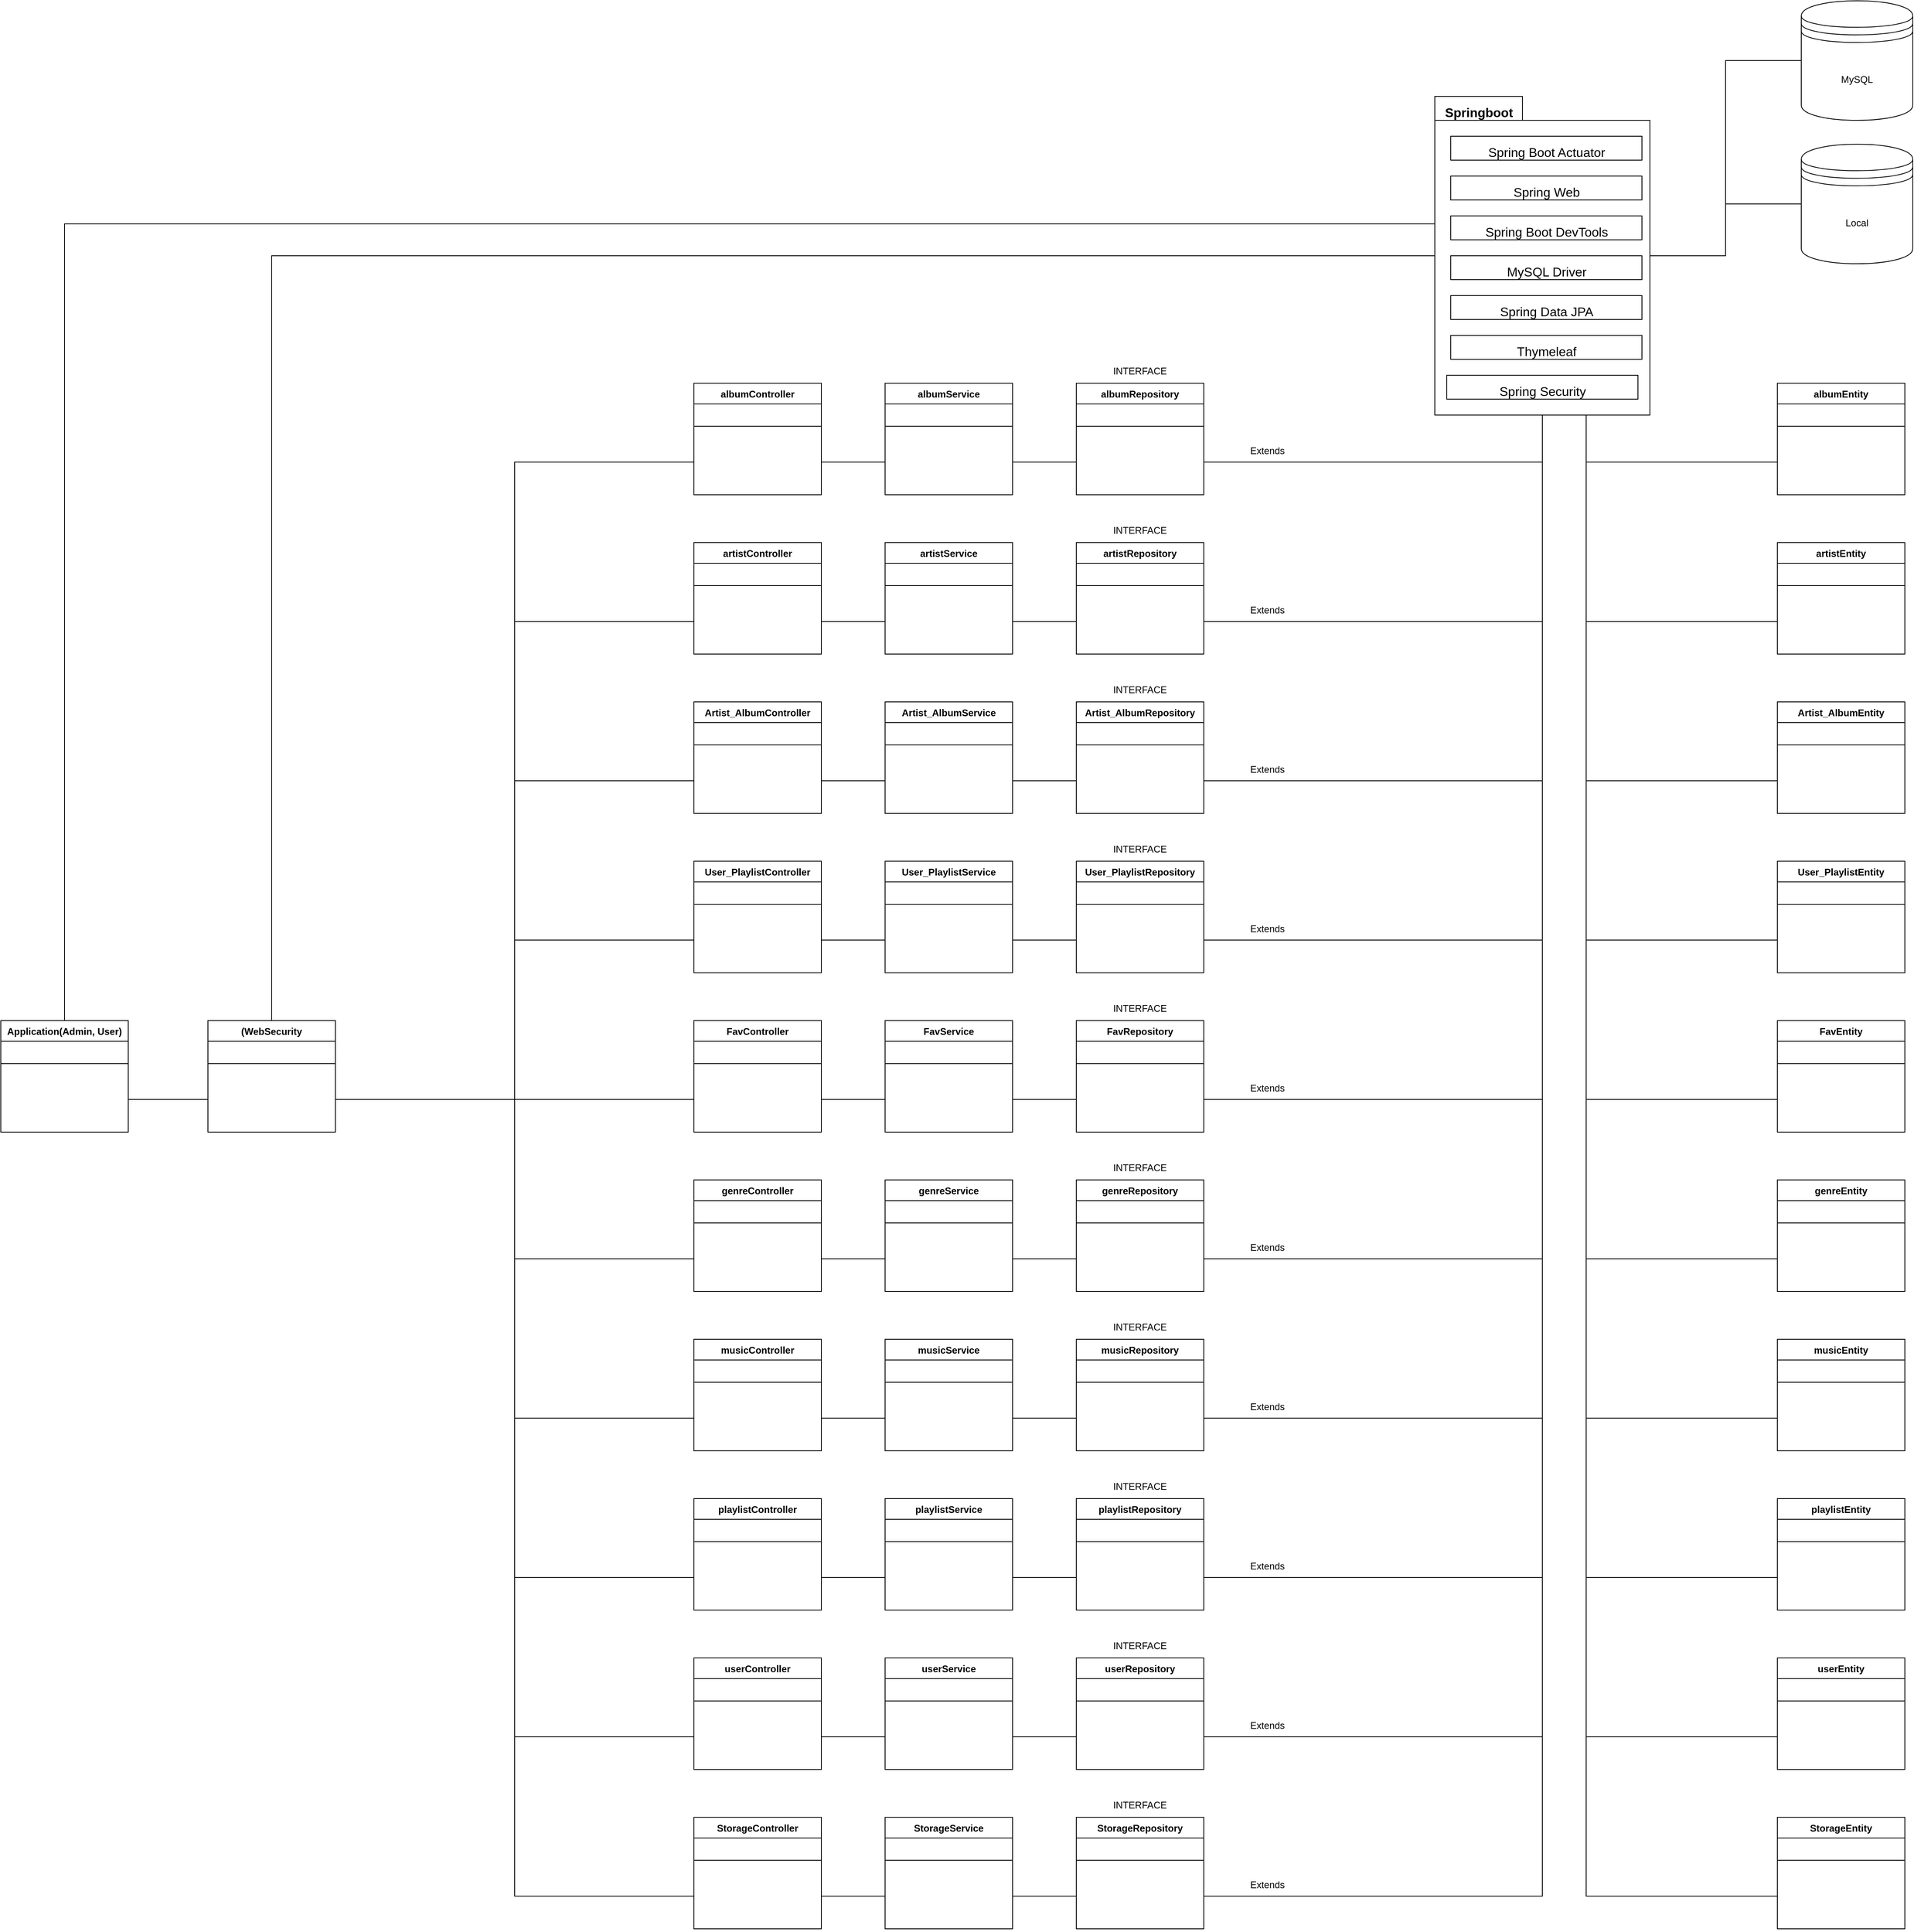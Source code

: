 <mxfile version="20.3.0" type="device"><diagram id="YPc_wbNRqLRj3qoz4n_Y" name="Page-1"><mxGraphModel dx="4448" dy="3354" grid="1" gridSize="10" guides="1" tooltips="1" connect="1" arrows="1" fold="1" page="1" pageScale="1" pageWidth="850" pageHeight="1100" math="0" shadow="0"><root><mxCell id="0"/><mxCell id="1" parent="0"/><mxCell id="m4g1h47r9SUS3HIHA3UX-17" value="Local" style="shape=datastore;whiteSpace=wrap;html=1;" parent="1" vertex="1"><mxGeometry x="1590" y="-260" width="140" height="150" as="geometry"/></mxCell><mxCell id="PMH1hMgOUa_qXAAVJ5KU-149" style="edgeStyle=orthogonalEdgeStyle;rounded=0;orthogonalLoop=1;jettySize=auto;html=1;entryX=1;entryY=0.5;entryDx=0;entryDy=0;endArrow=none;endFill=0;" edge="1" parent="1" source="m4g1h47r9SUS3HIHA3UX-24" target="PMH1hMgOUa_qXAAVJ5KU-20"><mxGeometry relative="1" as="geometry"/></mxCell><mxCell id="PMH1hMgOUa_qXAAVJ5KU-150" style="edgeStyle=orthogonalEdgeStyle;rounded=0;orthogonalLoop=1;jettySize=auto;html=1;entryX=1;entryY=0.5;entryDx=0;entryDy=0;endArrow=none;endFill=0;" edge="1" parent="1" source="m4g1h47r9SUS3HIHA3UX-24" target="PMH1hMgOUa_qXAAVJ5KU-34"><mxGeometry relative="1" as="geometry"/></mxCell><mxCell id="PMH1hMgOUa_qXAAVJ5KU-151" style="edgeStyle=orthogonalEdgeStyle;rounded=0;orthogonalLoop=1;jettySize=auto;html=1;entryX=1;entryY=0.5;entryDx=0;entryDy=0;endArrow=none;endFill=0;" edge="1" parent="1" source="m4g1h47r9SUS3HIHA3UX-24" target="PMH1hMgOUa_qXAAVJ5KU-48"><mxGeometry relative="1" as="geometry"/></mxCell><mxCell id="PMH1hMgOUa_qXAAVJ5KU-152" style="edgeStyle=orthogonalEdgeStyle;rounded=0;orthogonalLoop=1;jettySize=auto;html=1;entryX=1;entryY=0.5;entryDx=0;entryDy=0;endArrow=none;endFill=0;" edge="1" parent="1" source="m4g1h47r9SUS3HIHA3UX-24" target="PMH1hMgOUa_qXAAVJ5KU-62"><mxGeometry relative="1" as="geometry"/></mxCell><mxCell id="PMH1hMgOUa_qXAAVJ5KU-153" style="edgeStyle=orthogonalEdgeStyle;rounded=0;orthogonalLoop=1;jettySize=auto;html=1;entryX=1;entryY=0.5;entryDx=0;entryDy=0;endArrow=none;endFill=0;" edge="1" parent="1" source="m4g1h47r9SUS3HIHA3UX-24" target="PMH1hMgOUa_qXAAVJ5KU-76"><mxGeometry relative="1" as="geometry"/></mxCell><mxCell id="PMH1hMgOUa_qXAAVJ5KU-155" style="edgeStyle=orthogonalEdgeStyle;rounded=0;orthogonalLoop=1;jettySize=auto;html=1;entryX=1;entryY=0.5;entryDx=0;entryDy=0;endArrow=none;endFill=0;" edge="1" parent="1" source="m4g1h47r9SUS3HIHA3UX-24" target="PMH1hMgOUa_qXAAVJ5KU-104"><mxGeometry relative="1" as="geometry"/></mxCell><mxCell id="PMH1hMgOUa_qXAAVJ5KU-156" style="edgeStyle=orthogonalEdgeStyle;rounded=0;orthogonalLoop=1;jettySize=auto;html=1;entryX=1;entryY=0.5;entryDx=0;entryDy=0;endArrow=none;endFill=0;" edge="1" parent="1" source="m4g1h47r9SUS3HIHA3UX-24" target="PMH1hMgOUa_qXAAVJ5KU-118"><mxGeometry relative="1" as="geometry"/></mxCell><mxCell id="PMH1hMgOUa_qXAAVJ5KU-157" style="edgeStyle=orthogonalEdgeStyle;rounded=0;orthogonalLoop=1;jettySize=auto;html=1;entryX=1;entryY=0.5;entryDx=0;entryDy=0;endArrow=none;endFill=0;" edge="1" parent="1" source="m4g1h47r9SUS3HIHA3UX-24" target="PMH1hMgOUa_qXAAVJ5KU-132"><mxGeometry relative="1" as="geometry"/></mxCell><mxCell id="PMH1hMgOUa_qXAAVJ5KU-196" style="edgeStyle=orthogonalEdgeStyle;rounded=0;orthogonalLoop=1;jettySize=auto;html=1;entryX=1;entryY=0.5;entryDx=0;entryDy=0;endArrow=none;endFill=0;" edge="1" parent="1" source="m4g1h47r9SUS3HIHA3UX-24" target="PMH1hMgOUa_qXAAVJ5KU-192"><mxGeometry relative="1" as="geometry"/></mxCell><mxCell id="PMH1hMgOUa_qXAAVJ5KU-254" style="edgeStyle=orthogonalEdgeStyle;rounded=0;orthogonalLoop=1;jettySize=auto;html=1;entryX=0.5;entryY=0;entryDx=0;entryDy=0;endArrow=none;endFill=0;" edge="1" parent="1" source="m4g1h47r9SUS3HIHA3UX-24" target="PMH1hMgOUa_qXAAVJ5KU-177"><mxGeometry relative="1" as="geometry"><Array as="points"><mxPoint x="-590" y="-160"/></Array></mxGeometry></mxCell><mxCell id="PMH1hMgOUa_qXAAVJ5KU-285" style="edgeStyle=orthogonalEdgeStyle;rounded=0;orthogonalLoop=1;jettySize=auto;html=1;entryX=0;entryY=0.5;entryDx=0;entryDy=0;endArrow=none;endFill=0;" edge="1" parent="1" source="m4g1h47r9SUS3HIHA3UX-24" target="PMH1hMgOUa_qXAAVJ5KU-283"><mxGeometry relative="1" as="geometry"/></mxCell><mxCell id="PMH1hMgOUa_qXAAVJ5KU-286" style="edgeStyle=orthogonalEdgeStyle;rounded=0;orthogonalLoop=1;jettySize=auto;html=1;entryX=0.5;entryY=0;entryDx=0;entryDy=0;endArrow=none;endFill=0;" edge="1" parent="1" source="m4g1h47r9SUS3HIHA3UX-24" target="PMH1hMgOUa_qXAAVJ5KU-159"><mxGeometry relative="1" as="geometry"/></mxCell><mxCell id="PMH1hMgOUa_qXAAVJ5KU-287" style="edgeStyle=orthogonalEdgeStyle;rounded=0;orthogonalLoop=1;jettySize=auto;html=1;entryX=0;entryY=0.5;entryDx=0;entryDy=0;endArrow=none;endFill=0;" edge="1" parent="1" source="m4g1h47r9SUS3HIHA3UX-24" target="m4g1h47r9SUS3HIHA3UX-17"><mxGeometry relative="1" as="geometry"/></mxCell><mxCell id="PMH1hMgOUa_qXAAVJ5KU-298" style="edgeStyle=orthogonalEdgeStyle;rounded=0;orthogonalLoop=1;jettySize=auto;html=1;entryX=0;entryY=0.5;entryDx=0;entryDy=0;endArrow=none;endFill=0;" edge="1" parent="1" source="m4g1h47r9SUS3HIHA3UX-24" target="PMH1hMgOUa_qXAAVJ5KU-202"><mxGeometry relative="1" as="geometry"><Array as="points"><mxPoint x="1320" y="139"/></Array></mxGeometry></mxCell><mxCell id="PMH1hMgOUa_qXAAVJ5KU-299" style="edgeStyle=orthogonalEdgeStyle;rounded=0;orthogonalLoop=1;jettySize=auto;html=1;entryX=0;entryY=0.5;entryDx=0;entryDy=0;endArrow=none;endFill=0;" edge="1" parent="1" source="m4g1h47r9SUS3HIHA3UX-24" target="PMH1hMgOUa_qXAAVJ5KU-206"><mxGeometry relative="1" as="geometry"><Array as="points"><mxPoint x="1320" y="339"/></Array></mxGeometry></mxCell><mxCell id="PMH1hMgOUa_qXAAVJ5KU-300" style="edgeStyle=orthogonalEdgeStyle;rounded=0;orthogonalLoop=1;jettySize=auto;html=1;entryX=0;entryY=0.5;entryDx=0;entryDy=0;endArrow=none;endFill=0;" edge="1" parent="1" source="m4g1h47r9SUS3HIHA3UX-24" target="PMH1hMgOUa_qXAAVJ5KU-210"><mxGeometry relative="1" as="geometry"><Array as="points"><mxPoint x="1320" y="539"/></Array></mxGeometry></mxCell><mxCell id="PMH1hMgOUa_qXAAVJ5KU-301" style="edgeStyle=orthogonalEdgeStyle;rounded=0;orthogonalLoop=1;jettySize=auto;html=1;entryX=0;entryY=0.5;entryDx=0;entryDy=0;endArrow=none;endFill=0;" edge="1" parent="1" source="m4g1h47r9SUS3HIHA3UX-24" target="PMH1hMgOUa_qXAAVJ5KU-214"><mxGeometry relative="1" as="geometry"><Array as="points"><mxPoint x="1320" y="739"/></Array></mxGeometry></mxCell><mxCell id="PMH1hMgOUa_qXAAVJ5KU-302" style="edgeStyle=orthogonalEdgeStyle;rounded=0;orthogonalLoop=1;jettySize=auto;html=1;entryX=0;entryY=0.5;entryDx=0;entryDy=0;endArrow=none;endFill=0;" edge="1" parent="1" source="m4g1h47r9SUS3HIHA3UX-24" target="PMH1hMgOUa_qXAAVJ5KU-218"><mxGeometry relative="1" as="geometry"><Array as="points"><mxPoint x="1320" y="939"/></Array></mxGeometry></mxCell><mxCell id="PMH1hMgOUa_qXAAVJ5KU-303" style="edgeStyle=orthogonalEdgeStyle;rounded=0;orthogonalLoop=1;jettySize=auto;html=1;entryX=0;entryY=0.5;entryDx=0;entryDy=0;endArrow=none;endFill=0;" edge="1" parent="1" source="m4g1h47r9SUS3HIHA3UX-24" target="PMH1hMgOUa_qXAAVJ5KU-222"><mxGeometry relative="1" as="geometry"><Array as="points"><mxPoint x="1320" y="1139"/></Array></mxGeometry></mxCell><mxCell id="PMH1hMgOUa_qXAAVJ5KU-304" style="edgeStyle=orthogonalEdgeStyle;rounded=0;orthogonalLoop=1;jettySize=auto;html=1;entryX=0;entryY=0.5;entryDx=0;entryDy=0;endArrow=none;endFill=0;" edge="1" parent="1" source="m4g1h47r9SUS3HIHA3UX-24" target="PMH1hMgOUa_qXAAVJ5KU-226"><mxGeometry relative="1" as="geometry"><Array as="points"><mxPoint x="1320" y="1339"/></Array></mxGeometry></mxCell><mxCell id="PMH1hMgOUa_qXAAVJ5KU-305" style="edgeStyle=orthogonalEdgeStyle;rounded=0;orthogonalLoop=1;jettySize=auto;html=1;entryX=0;entryY=0.5;entryDx=0;entryDy=0;endArrow=none;endFill=0;" edge="1" parent="1" source="m4g1h47r9SUS3HIHA3UX-24" target="PMH1hMgOUa_qXAAVJ5KU-230"><mxGeometry relative="1" as="geometry"><Array as="points"><mxPoint x="1320" y="1539"/></Array></mxGeometry></mxCell><mxCell id="PMH1hMgOUa_qXAAVJ5KU-306" style="edgeStyle=orthogonalEdgeStyle;rounded=0;orthogonalLoop=1;jettySize=auto;html=1;entryX=0;entryY=0.5;entryDx=0;entryDy=0;endArrow=none;endFill=0;" edge="1" parent="1" source="m4g1h47r9SUS3HIHA3UX-24" target="PMH1hMgOUa_qXAAVJ5KU-234"><mxGeometry relative="1" as="geometry"><Array as="points"><mxPoint x="1320" y="1739"/></Array></mxGeometry></mxCell><mxCell id="PMH1hMgOUa_qXAAVJ5KU-307" style="edgeStyle=orthogonalEdgeStyle;rounded=0;orthogonalLoop=1;jettySize=auto;html=1;entryX=0;entryY=0.5;entryDx=0;entryDy=0;endArrow=none;endFill=0;" edge="1" parent="1" source="m4g1h47r9SUS3HIHA3UX-24" target="PMH1hMgOUa_qXAAVJ5KU-238"><mxGeometry relative="1" as="geometry"><Array as="points"><mxPoint x="1320" y="1939"/></Array></mxGeometry></mxCell><mxCell id="m4g1h47r9SUS3HIHA3UX-24" value="&lt;font style=&quot;font-size: 16px;&quot;&gt;Springboot&lt;/font&gt;" style="shape=folder;fontStyle=1;tabWidth=110;tabHeight=30;tabPosition=left;html=1;boundedLbl=1;labelInHeader=1;container=1;collapsible=0;recursiveResize=0;fontSize=30;" parent="1" vertex="1"><mxGeometry x="1130" y="-320" width="270" height="400" as="geometry"/></mxCell><mxCell id="m4g1h47r9SUS3HIHA3UX-25" value="&lt;font style=&quot;font-size: 16px;&quot;&gt;Spring Boot Actuator&lt;/font&gt;" style="html=1;fontSize=30;" parent="m4g1h47r9SUS3HIHA3UX-24" vertex="1"><mxGeometry width="240" height="30" relative="1" as="geometry"><mxPoint x="20" y="50" as="offset"/></mxGeometry></mxCell><mxCell id="m4g1h47r9SUS3HIHA3UX-26" value="&lt;font style=&quot;font-size: 16px;&quot;&gt;Spring Web&lt;/font&gt;" style="html=1;fontSize=30;" parent="m4g1h47r9SUS3HIHA3UX-24" vertex="1"><mxGeometry x="20" y="100" width="240" height="30" as="geometry"/></mxCell><mxCell id="m4g1h47r9SUS3HIHA3UX-27" value="&lt;font style=&quot;font-size: 16px;&quot;&gt;Spring Boot DevTools&lt;/font&gt;" style="html=1;fontSize=30;" parent="m4g1h47r9SUS3HIHA3UX-24" vertex="1"><mxGeometry x="20" y="150" width="240" height="30" as="geometry"/></mxCell><mxCell id="m4g1h47r9SUS3HIHA3UX-28" value="&lt;font style=&quot;font-size: 16px;&quot;&gt;MySQL Driver&lt;/font&gt;" style="html=1;fontSize=30;" parent="m4g1h47r9SUS3HIHA3UX-24" vertex="1"><mxGeometry x="20" y="200" width="240" height="30" as="geometry"/></mxCell><mxCell id="m4g1h47r9SUS3HIHA3UX-29" value="&lt;font style=&quot;font-size: 16px;&quot;&gt;Spring Data JPA&lt;/font&gt;" style="html=1;fontSize=30;" parent="m4g1h47r9SUS3HIHA3UX-24" vertex="1"><mxGeometry x="20" y="250" width="240" height="30" as="geometry"/></mxCell><mxCell id="m4g1h47r9SUS3HIHA3UX-30" value="&lt;font style=&quot;font-size: 16px;&quot;&gt;Thymeleaf&lt;/font&gt;" style="html=1;fontSize=30;" parent="m4g1h47r9SUS3HIHA3UX-24" vertex="1"><mxGeometry x="20" y="300" width="240" height="30" as="geometry"/></mxCell><mxCell id="m4g1h47r9SUS3HIHA3UX-31" value="&lt;font style=&quot;font-size: 16px;&quot;&gt;Spring Security&lt;/font&gt;" style="html=1;fontSize=30;" parent="m4g1h47r9SUS3HIHA3UX-24" vertex="1"><mxGeometry x="15" y="350" width="240" height="30" as="geometry"/></mxCell><mxCell id="PMH1hMgOUa_qXAAVJ5KU-1" value="albumController" style="swimlane;fontStyle=1;align=center;verticalAlign=top;childLayout=stackLayout;horizontal=1;startSize=26;horizontalStack=0;resizeParent=1;resizeParentMax=0;resizeLast=0;collapsible=1;marginBottom=0;" vertex="1" parent="1"><mxGeometry x="200" y="40" width="160" height="140" as="geometry"/></mxCell><mxCell id="PMH1hMgOUa_qXAAVJ5KU-2" value=" " style="text;strokeColor=none;fillColor=none;align=left;verticalAlign=top;spacingLeft=4;spacingRight=4;overflow=hidden;rotatable=0;points=[[0,0.5],[1,0.5]];portConstraint=eastwest;" vertex="1" parent="PMH1hMgOUa_qXAAVJ5KU-1"><mxGeometry y="26" width="160" height="24" as="geometry"/></mxCell><mxCell id="PMH1hMgOUa_qXAAVJ5KU-3" value="" style="line;strokeWidth=1;fillColor=none;align=left;verticalAlign=middle;spacingTop=-1;spacingLeft=3;spacingRight=3;rotatable=0;labelPosition=right;points=[];portConstraint=eastwest;strokeColor=inherit;" vertex="1" parent="PMH1hMgOUa_qXAAVJ5KU-1"><mxGeometry y="50" width="160" height="8" as="geometry"/></mxCell><mxCell id="PMH1hMgOUa_qXAAVJ5KU-4" value="&#10;&#10;&#10;" style="text;strokeColor=none;fillColor=none;align=left;verticalAlign=top;spacingLeft=4;spacingRight=4;overflow=hidden;rotatable=0;points=[[0,0.5],[1,0.5]];portConstraint=eastwest;" vertex="1" parent="PMH1hMgOUa_qXAAVJ5KU-1"><mxGeometry y="58" width="160" height="82" as="geometry"/></mxCell><mxCell id="PMH1hMgOUa_qXAAVJ5KU-13" value="albumService" style="swimlane;fontStyle=1;align=center;verticalAlign=top;childLayout=stackLayout;horizontal=1;startSize=26;horizontalStack=0;resizeParent=1;resizeParentMax=0;resizeLast=0;collapsible=1;marginBottom=0;" vertex="1" parent="1"><mxGeometry x="440" y="40" width="160" height="140" as="geometry"/></mxCell><mxCell id="PMH1hMgOUa_qXAAVJ5KU-14" value=" " style="text;strokeColor=none;fillColor=none;align=left;verticalAlign=top;spacingLeft=4;spacingRight=4;overflow=hidden;rotatable=0;points=[[0,0.5],[1,0.5]];portConstraint=eastwest;" vertex="1" parent="PMH1hMgOUa_qXAAVJ5KU-13"><mxGeometry y="26" width="160" height="24" as="geometry"/></mxCell><mxCell id="PMH1hMgOUa_qXAAVJ5KU-15" value="" style="line;strokeWidth=1;fillColor=none;align=left;verticalAlign=middle;spacingTop=-1;spacingLeft=3;spacingRight=3;rotatable=0;labelPosition=right;points=[];portConstraint=eastwest;strokeColor=inherit;" vertex="1" parent="PMH1hMgOUa_qXAAVJ5KU-13"><mxGeometry y="50" width="160" height="8" as="geometry"/></mxCell><mxCell id="PMH1hMgOUa_qXAAVJ5KU-16" value="&#10;&#10;&#10;" style="text;strokeColor=none;fillColor=none;align=left;verticalAlign=top;spacingLeft=4;spacingRight=4;overflow=hidden;rotatable=0;points=[[0,0.5],[1,0.5]];portConstraint=eastwest;" vertex="1" parent="PMH1hMgOUa_qXAAVJ5KU-13"><mxGeometry y="58" width="160" height="82" as="geometry"/></mxCell><mxCell id="PMH1hMgOUa_qXAAVJ5KU-17" value="albumRepository" style="swimlane;fontStyle=1;align=center;verticalAlign=top;childLayout=stackLayout;horizontal=1;startSize=26;horizontalStack=0;resizeParent=1;resizeParentMax=0;resizeLast=0;collapsible=1;marginBottom=0;" vertex="1" parent="1"><mxGeometry x="680" y="40" width="160" height="140" as="geometry"/></mxCell><mxCell id="PMH1hMgOUa_qXAAVJ5KU-18" value=" " style="text;strokeColor=none;fillColor=none;align=left;verticalAlign=top;spacingLeft=4;spacingRight=4;overflow=hidden;rotatable=0;points=[[0,0.5],[1,0.5]];portConstraint=eastwest;" vertex="1" parent="PMH1hMgOUa_qXAAVJ5KU-17"><mxGeometry y="26" width="160" height="24" as="geometry"/></mxCell><mxCell id="PMH1hMgOUa_qXAAVJ5KU-19" value="" style="line;strokeWidth=1;fillColor=none;align=left;verticalAlign=middle;spacingTop=-1;spacingLeft=3;spacingRight=3;rotatable=0;labelPosition=right;points=[];portConstraint=eastwest;strokeColor=inherit;" vertex="1" parent="PMH1hMgOUa_qXAAVJ5KU-17"><mxGeometry y="50" width="160" height="8" as="geometry"/></mxCell><mxCell id="PMH1hMgOUa_qXAAVJ5KU-20" value="&#10;&#10;&#10;" style="text;strokeColor=none;fillColor=none;align=left;verticalAlign=top;spacingLeft=4;spacingRight=4;overflow=hidden;rotatable=0;points=[[0,0.5],[1,0.5]];portConstraint=eastwest;" vertex="1" parent="PMH1hMgOUa_qXAAVJ5KU-17"><mxGeometry y="58" width="160" height="82" as="geometry"/></mxCell><mxCell id="PMH1hMgOUa_qXAAVJ5KU-21" style="edgeStyle=orthogonalEdgeStyle;rounded=0;orthogonalLoop=1;jettySize=auto;html=1;entryX=1;entryY=0.5;entryDx=0;entryDy=0;endArrow=none;endFill=0;" edge="1" parent="1" source="PMH1hMgOUa_qXAAVJ5KU-20" target="PMH1hMgOUa_qXAAVJ5KU-16"><mxGeometry relative="1" as="geometry"/></mxCell><mxCell id="PMH1hMgOUa_qXAAVJ5KU-22" style="edgeStyle=orthogonalEdgeStyle;rounded=0;orthogonalLoop=1;jettySize=auto;html=1;entryX=1;entryY=0.5;entryDx=0;entryDy=0;endArrow=none;endFill=0;" edge="1" parent="1" source="PMH1hMgOUa_qXAAVJ5KU-16" target="PMH1hMgOUa_qXAAVJ5KU-4"><mxGeometry relative="1" as="geometry"/></mxCell><mxCell id="PMH1hMgOUa_qXAAVJ5KU-23" value="artistController" style="swimlane;fontStyle=1;align=center;verticalAlign=top;childLayout=stackLayout;horizontal=1;startSize=26;horizontalStack=0;resizeParent=1;resizeParentMax=0;resizeLast=0;collapsible=1;marginBottom=0;" vertex="1" parent="1"><mxGeometry x="200" y="240" width="160" height="140" as="geometry"/></mxCell><mxCell id="PMH1hMgOUa_qXAAVJ5KU-24" value=" " style="text;strokeColor=none;fillColor=none;align=left;verticalAlign=top;spacingLeft=4;spacingRight=4;overflow=hidden;rotatable=0;points=[[0,0.5],[1,0.5]];portConstraint=eastwest;" vertex="1" parent="PMH1hMgOUa_qXAAVJ5KU-23"><mxGeometry y="26" width="160" height="24" as="geometry"/></mxCell><mxCell id="PMH1hMgOUa_qXAAVJ5KU-25" value="" style="line;strokeWidth=1;fillColor=none;align=left;verticalAlign=middle;spacingTop=-1;spacingLeft=3;spacingRight=3;rotatable=0;labelPosition=right;points=[];portConstraint=eastwest;strokeColor=inherit;" vertex="1" parent="PMH1hMgOUa_qXAAVJ5KU-23"><mxGeometry y="50" width="160" height="8" as="geometry"/></mxCell><mxCell id="PMH1hMgOUa_qXAAVJ5KU-26" value="&#10;&#10;&#10;" style="text;strokeColor=none;fillColor=none;align=left;verticalAlign=top;spacingLeft=4;spacingRight=4;overflow=hidden;rotatable=0;points=[[0,0.5],[1,0.5]];portConstraint=eastwest;" vertex="1" parent="PMH1hMgOUa_qXAAVJ5KU-23"><mxGeometry y="58" width="160" height="82" as="geometry"/></mxCell><mxCell id="PMH1hMgOUa_qXAAVJ5KU-27" value="artistService" style="swimlane;fontStyle=1;align=center;verticalAlign=top;childLayout=stackLayout;horizontal=1;startSize=26;horizontalStack=0;resizeParent=1;resizeParentMax=0;resizeLast=0;collapsible=1;marginBottom=0;" vertex="1" parent="1"><mxGeometry x="440" y="240" width="160" height="140" as="geometry"/></mxCell><mxCell id="PMH1hMgOUa_qXAAVJ5KU-28" value=" " style="text;strokeColor=none;fillColor=none;align=left;verticalAlign=top;spacingLeft=4;spacingRight=4;overflow=hidden;rotatable=0;points=[[0,0.5],[1,0.5]];portConstraint=eastwest;" vertex="1" parent="PMH1hMgOUa_qXAAVJ5KU-27"><mxGeometry y="26" width="160" height="24" as="geometry"/></mxCell><mxCell id="PMH1hMgOUa_qXAAVJ5KU-29" value="" style="line;strokeWidth=1;fillColor=none;align=left;verticalAlign=middle;spacingTop=-1;spacingLeft=3;spacingRight=3;rotatable=0;labelPosition=right;points=[];portConstraint=eastwest;strokeColor=inherit;" vertex="1" parent="PMH1hMgOUa_qXAAVJ5KU-27"><mxGeometry y="50" width="160" height="8" as="geometry"/></mxCell><mxCell id="PMH1hMgOUa_qXAAVJ5KU-30" value="&#10;&#10;&#10;" style="text;strokeColor=none;fillColor=none;align=left;verticalAlign=top;spacingLeft=4;spacingRight=4;overflow=hidden;rotatable=0;points=[[0,0.5],[1,0.5]];portConstraint=eastwest;" vertex="1" parent="PMH1hMgOUa_qXAAVJ5KU-27"><mxGeometry y="58" width="160" height="82" as="geometry"/></mxCell><mxCell id="PMH1hMgOUa_qXAAVJ5KU-31" value="artistRepository" style="swimlane;fontStyle=1;align=center;verticalAlign=top;childLayout=stackLayout;horizontal=1;startSize=26;horizontalStack=0;resizeParent=1;resizeParentMax=0;resizeLast=0;collapsible=1;marginBottom=0;" vertex="1" parent="1"><mxGeometry x="680" y="240" width="160" height="140" as="geometry"/></mxCell><mxCell id="PMH1hMgOUa_qXAAVJ5KU-32" value=" " style="text;strokeColor=none;fillColor=none;align=left;verticalAlign=top;spacingLeft=4;spacingRight=4;overflow=hidden;rotatable=0;points=[[0,0.5],[1,0.5]];portConstraint=eastwest;" vertex="1" parent="PMH1hMgOUa_qXAAVJ5KU-31"><mxGeometry y="26" width="160" height="24" as="geometry"/></mxCell><mxCell id="PMH1hMgOUa_qXAAVJ5KU-33" value="" style="line;strokeWidth=1;fillColor=none;align=left;verticalAlign=middle;spacingTop=-1;spacingLeft=3;spacingRight=3;rotatable=0;labelPosition=right;points=[];portConstraint=eastwest;strokeColor=inherit;" vertex="1" parent="PMH1hMgOUa_qXAAVJ5KU-31"><mxGeometry y="50" width="160" height="8" as="geometry"/></mxCell><mxCell id="PMH1hMgOUa_qXAAVJ5KU-34" value="&#10;&#10;&#10;" style="text;strokeColor=none;fillColor=none;align=left;verticalAlign=top;spacingLeft=4;spacingRight=4;overflow=hidden;rotatable=0;points=[[0,0.5],[1,0.5]];portConstraint=eastwest;" vertex="1" parent="PMH1hMgOUa_qXAAVJ5KU-31"><mxGeometry y="58" width="160" height="82" as="geometry"/></mxCell><mxCell id="PMH1hMgOUa_qXAAVJ5KU-35" style="edgeStyle=orthogonalEdgeStyle;rounded=0;orthogonalLoop=1;jettySize=auto;html=1;entryX=1;entryY=0.5;entryDx=0;entryDy=0;endArrow=none;endFill=0;" edge="1" parent="1" source="PMH1hMgOUa_qXAAVJ5KU-34" target="PMH1hMgOUa_qXAAVJ5KU-30"><mxGeometry relative="1" as="geometry"/></mxCell><mxCell id="PMH1hMgOUa_qXAAVJ5KU-36" style="edgeStyle=orthogonalEdgeStyle;rounded=0;orthogonalLoop=1;jettySize=auto;html=1;entryX=1;entryY=0.5;entryDx=0;entryDy=0;endArrow=none;endFill=0;" edge="1" parent="1" source="PMH1hMgOUa_qXAAVJ5KU-30" target="PMH1hMgOUa_qXAAVJ5KU-26"><mxGeometry relative="1" as="geometry"/></mxCell><mxCell id="PMH1hMgOUa_qXAAVJ5KU-37" value="Artist_AlbumController" style="swimlane;fontStyle=1;align=center;verticalAlign=top;childLayout=stackLayout;horizontal=1;startSize=26;horizontalStack=0;resizeParent=1;resizeParentMax=0;resizeLast=0;collapsible=1;marginBottom=0;" vertex="1" parent="1"><mxGeometry x="200" y="440" width="160" height="140" as="geometry"/></mxCell><mxCell id="PMH1hMgOUa_qXAAVJ5KU-38" value=" " style="text;strokeColor=none;fillColor=none;align=left;verticalAlign=top;spacingLeft=4;spacingRight=4;overflow=hidden;rotatable=0;points=[[0,0.5],[1,0.5]];portConstraint=eastwest;" vertex="1" parent="PMH1hMgOUa_qXAAVJ5KU-37"><mxGeometry y="26" width="160" height="24" as="geometry"/></mxCell><mxCell id="PMH1hMgOUa_qXAAVJ5KU-39" value="" style="line;strokeWidth=1;fillColor=none;align=left;verticalAlign=middle;spacingTop=-1;spacingLeft=3;spacingRight=3;rotatable=0;labelPosition=right;points=[];portConstraint=eastwest;strokeColor=inherit;" vertex="1" parent="PMH1hMgOUa_qXAAVJ5KU-37"><mxGeometry y="50" width="160" height="8" as="geometry"/></mxCell><mxCell id="PMH1hMgOUa_qXAAVJ5KU-40" value="&#10;&#10;&#10;" style="text;strokeColor=none;fillColor=none;align=left;verticalAlign=top;spacingLeft=4;spacingRight=4;overflow=hidden;rotatable=0;points=[[0,0.5],[1,0.5]];portConstraint=eastwest;" vertex="1" parent="PMH1hMgOUa_qXAAVJ5KU-37"><mxGeometry y="58" width="160" height="82" as="geometry"/></mxCell><mxCell id="PMH1hMgOUa_qXAAVJ5KU-41" value="Artist_AlbumService" style="swimlane;fontStyle=1;align=center;verticalAlign=top;childLayout=stackLayout;horizontal=1;startSize=26;horizontalStack=0;resizeParent=1;resizeParentMax=0;resizeLast=0;collapsible=1;marginBottom=0;" vertex="1" parent="1"><mxGeometry x="440" y="440" width="160" height="140" as="geometry"/></mxCell><mxCell id="PMH1hMgOUa_qXAAVJ5KU-42" value=" " style="text;strokeColor=none;fillColor=none;align=left;verticalAlign=top;spacingLeft=4;spacingRight=4;overflow=hidden;rotatable=0;points=[[0,0.5],[1,0.5]];portConstraint=eastwest;" vertex="1" parent="PMH1hMgOUa_qXAAVJ5KU-41"><mxGeometry y="26" width="160" height="24" as="geometry"/></mxCell><mxCell id="PMH1hMgOUa_qXAAVJ5KU-43" value="" style="line;strokeWidth=1;fillColor=none;align=left;verticalAlign=middle;spacingTop=-1;spacingLeft=3;spacingRight=3;rotatable=0;labelPosition=right;points=[];portConstraint=eastwest;strokeColor=inherit;" vertex="1" parent="PMH1hMgOUa_qXAAVJ5KU-41"><mxGeometry y="50" width="160" height="8" as="geometry"/></mxCell><mxCell id="PMH1hMgOUa_qXAAVJ5KU-44" value="&#10;&#10;&#10;" style="text;strokeColor=none;fillColor=none;align=left;verticalAlign=top;spacingLeft=4;spacingRight=4;overflow=hidden;rotatable=0;points=[[0,0.5],[1,0.5]];portConstraint=eastwest;" vertex="1" parent="PMH1hMgOUa_qXAAVJ5KU-41"><mxGeometry y="58" width="160" height="82" as="geometry"/></mxCell><mxCell id="PMH1hMgOUa_qXAAVJ5KU-45" value="Artist_AlbumRepository" style="swimlane;fontStyle=1;align=center;verticalAlign=top;childLayout=stackLayout;horizontal=1;startSize=26;horizontalStack=0;resizeParent=1;resizeParentMax=0;resizeLast=0;collapsible=1;marginBottom=0;" vertex="1" parent="1"><mxGeometry x="680" y="440" width="160" height="140" as="geometry"/></mxCell><mxCell id="PMH1hMgOUa_qXAAVJ5KU-46" value=" " style="text;strokeColor=none;fillColor=none;align=left;verticalAlign=top;spacingLeft=4;spacingRight=4;overflow=hidden;rotatable=0;points=[[0,0.5],[1,0.5]];portConstraint=eastwest;" vertex="1" parent="PMH1hMgOUa_qXAAVJ5KU-45"><mxGeometry y="26" width="160" height="24" as="geometry"/></mxCell><mxCell id="PMH1hMgOUa_qXAAVJ5KU-47" value="" style="line;strokeWidth=1;fillColor=none;align=left;verticalAlign=middle;spacingTop=-1;spacingLeft=3;spacingRight=3;rotatable=0;labelPosition=right;points=[];portConstraint=eastwest;strokeColor=inherit;" vertex="1" parent="PMH1hMgOUa_qXAAVJ5KU-45"><mxGeometry y="50" width="160" height="8" as="geometry"/></mxCell><mxCell id="PMH1hMgOUa_qXAAVJ5KU-48" value="&#10;&#10;&#10;" style="text;strokeColor=none;fillColor=none;align=left;verticalAlign=top;spacingLeft=4;spacingRight=4;overflow=hidden;rotatable=0;points=[[0,0.5],[1,0.5]];portConstraint=eastwest;" vertex="1" parent="PMH1hMgOUa_qXAAVJ5KU-45"><mxGeometry y="58" width="160" height="82" as="geometry"/></mxCell><mxCell id="PMH1hMgOUa_qXAAVJ5KU-49" style="edgeStyle=orthogonalEdgeStyle;rounded=0;orthogonalLoop=1;jettySize=auto;html=1;entryX=1;entryY=0.5;entryDx=0;entryDy=0;endArrow=none;endFill=0;" edge="1" parent="1" source="PMH1hMgOUa_qXAAVJ5KU-48" target="PMH1hMgOUa_qXAAVJ5KU-44"><mxGeometry relative="1" as="geometry"/></mxCell><mxCell id="PMH1hMgOUa_qXAAVJ5KU-50" style="edgeStyle=orthogonalEdgeStyle;rounded=0;orthogonalLoop=1;jettySize=auto;html=1;entryX=1;entryY=0.5;entryDx=0;entryDy=0;endArrow=none;endFill=0;" edge="1" parent="1" source="PMH1hMgOUa_qXAAVJ5KU-44" target="PMH1hMgOUa_qXAAVJ5KU-40"><mxGeometry relative="1" as="geometry"/></mxCell><mxCell id="PMH1hMgOUa_qXAAVJ5KU-51" value="User_PlaylistController" style="swimlane;fontStyle=1;align=center;verticalAlign=top;childLayout=stackLayout;horizontal=1;startSize=26;horizontalStack=0;resizeParent=1;resizeParentMax=0;resizeLast=0;collapsible=1;marginBottom=0;" vertex="1" parent="1"><mxGeometry x="200" y="640" width="160" height="140" as="geometry"/></mxCell><mxCell id="PMH1hMgOUa_qXAAVJ5KU-52" value=" " style="text;strokeColor=none;fillColor=none;align=left;verticalAlign=top;spacingLeft=4;spacingRight=4;overflow=hidden;rotatable=0;points=[[0,0.5],[1,0.5]];portConstraint=eastwest;" vertex="1" parent="PMH1hMgOUa_qXAAVJ5KU-51"><mxGeometry y="26" width="160" height="24" as="geometry"/></mxCell><mxCell id="PMH1hMgOUa_qXAAVJ5KU-53" value="" style="line;strokeWidth=1;fillColor=none;align=left;verticalAlign=middle;spacingTop=-1;spacingLeft=3;spacingRight=3;rotatable=0;labelPosition=right;points=[];portConstraint=eastwest;strokeColor=inherit;" vertex="1" parent="PMH1hMgOUa_qXAAVJ5KU-51"><mxGeometry y="50" width="160" height="8" as="geometry"/></mxCell><mxCell id="PMH1hMgOUa_qXAAVJ5KU-54" value="&#10;&#10;&#10;" style="text;strokeColor=none;fillColor=none;align=left;verticalAlign=top;spacingLeft=4;spacingRight=4;overflow=hidden;rotatable=0;points=[[0,0.5],[1,0.5]];portConstraint=eastwest;" vertex="1" parent="PMH1hMgOUa_qXAAVJ5KU-51"><mxGeometry y="58" width="160" height="82" as="geometry"/></mxCell><mxCell id="PMH1hMgOUa_qXAAVJ5KU-55" value="User_PlaylistService" style="swimlane;fontStyle=1;align=center;verticalAlign=top;childLayout=stackLayout;horizontal=1;startSize=26;horizontalStack=0;resizeParent=1;resizeParentMax=0;resizeLast=0;collapsible=1;marginBottom=0;" vertex="1" parent="1"><mxGeometry x="440" y="640" width="160" height="140" as="geometry"/></mxCell><mxCell id="PMH1hMgOUa_qXAAVJ5KU-56" value=" " style="text;strokeColor=none;fillColor=none;align=left;verticalAlign=top;spacingLeft=4;spacingRight=4;overflow=hidden;rotatable=0;points=[[0,0.5],[1,0.5]];portConstraint=eastwest;" vertex="1" parent="PMH1hMgOUa_qXAAVJ5KU-55"><mxGeometry y="26" width="160" height="24" as="geometry"/></mxCell><mxCell id="PMH1hMgOUa_qXAAVJ5KU-57" value="" style="line;strokeWidth=1;fillColor=none;align=left;verticalAlign=middle;spacingTop=-1;spacingLeft=3;spacingRight=3;rotatable=0;labelPosition=right;points=[];portConstraint=eastwest;strokeColor=inherit;" vertex="1" parent="PMH1hMgOUa_qXAAVJ5KU-55"><mxGeometry y="50" width="160" height="8" as="geometry"/></mxCell><mxCell id="PMH1hMgOUa_qXAAVJ5KU-58" value="&#10;&#10;&#10;" style="text;strokeColor=none;fillColor=none;align=left;verticalAlign=top;spacingLeft=4;spacingRight=4;overflow=hidden;rotatable=0;points=[[0,0.5],[1,0.5]];portConstraint=eastwest;" vertex="1" parent="PMH1hMgOUa_qXAAVJ5KU-55"><mxGeometry y="58" width="160" height="82" as="geometry"/></mxCell><mxCell id="PMH1hMgOUa_qXAAVJ5KU-59" value="User_PlaylistRepository" style="swimlane;fontStyle=1;align=center;verticalAlign=top;childLayout=stackLayout;horizontal=1;startSize=26;horizontalStack=0;resizeParent=1;resizeParentMax=0;resizeLast=0;collapsible=1;marginBottom=0;" vertex="1" parent="1"><mxGeometry x="680" y="640" width="160" height="140" as="geometry"/></mxCell><mxCell id="PMH1hMgOUa_qXAAVJ5KU-60" value=" " style="text;strokeColor=none;fillColor=none;align=left;verticalAlign=top;spacingLeft=4;spacingRight=4;overflow=hidden;rotatable=0;points=[[0,0.5],[1,0.5]];portConstraint=eastwest;" vertex="1" parent="PMH1hMgOUa_qXAAVJ5KU-59"><mxGeometry y="26" width="160" height="24" as="geometry"/></mxCell><mxCell id="PMH1hMgOUa_qXAAVJ5KU-61" value="" style="line;strokeWidth=1;fillColor=none;align=left;verticalAlign=middle;spacingTop=-1;spacingLeft=3;spacingRight=3;rotatable=0;labelPosition=right;points=[];portConstraint=eastwest;strokeColor=inherit;" vertex="1" parent="PMH1hMgOUa_qXAAVJ5KU-59"><mxGeometry y="50" width="160" height="8" as="geometry"/></mxCell><mxCell id="PMH1hMgOUa_qXAAVJ5KU-62" value="&#10;&#10;&#10;" style="text;strokeColor=none;fillColor=none;align=left;verticalAlign=top;spacingLeft=4;spacingRight=4;overflow=hidden;rotatable=0;points=[[0,0.5],[1,0.5]];portConstraint=eastwest;" vertex="1" parent="PMH1hMgOUa_qXAAVJ5KU-59"><mxGeometry y="58" width="160" height="82" as="geometry"/></mxCell><mxCell id="PMH1hMgOUa_qXAAVJ5KU-63" style="edgeStyle=orthogonalEdgeStyle;rounded=0;orthogonalLoop=1;jettySize=auto;html=1;entryX=1;entryY=0.5;entryDx=0;entryDy=0;endArrow=none;endFill=0;" edge="1" parent="1" source="PMH1hMgOUa_qXAAVJ5KU-62" target="PMH1hMgOUa_qXAAVJ5KU-58"><mxGeometry relative="1" as="geometry"/></mxCell><mxCell id="PMH1hMgOUa_qXAAVJ5KU-64" style="edgeStyle=orthogonalEdgeStyle;rounded=0;orthogonalLoop=1;jettySize=auto;html=1;entryX=1;entryY=0.5;entryDx=0;entryDy=0;endArrow=none;endFill=0;" edge="1" parent="1" source="PMH1hMgOUa_qXAAVJ5KU-58" target="PMH1hMgOUa_qXAAVJ5KU-54"><mxGeometry relative="1" as="geometry"/></mxCell><mxCell id="PMH1hMgOUa_qXAAVJ5KU-65" value="FavController" style="swimlane;fontStyle=1;align=center;verticalAlign=top;childLayout=stackLayout;horizontal=1;startSize=26;horizontalStack=0;resizeParent=1;resizeParentMax=0;resizeLast=0;collapsible=1;marginBottom=0;" vertex="1" parent="1"><mxGeometry x="200" y="840" width="160" height="140" as="geometry"/></mxCell><mxCell id="PMH1hMgOUa_qXAAVJ5KU-66" value=" " style="text;strokeColor=none;fillColor=none;align=left;verticalAlign=top;spacingLeft=4;spacingRight=4;overflow=hidden;rotatable=0;points=[[0,0.5],[1,0.5]];portConstraint=eastwest;" vertex="1" parent="PMH1hMgOUa_qXAAVJ5KU-65"><mxGeometry y="26" width="160" height="24" as="geometry"/></mxCell><mxCell id="PMH1hMgOUa_qXAAVJ5KU-67" value="" style="line;strokeWidth=1;fillColor=none;align=left;verticalAlign=middle;spacingTop=-1;spacingLeft=3;spacingRight=3;rotatable=0;labelPosition=right;points=[];portConstraint=eastwest;strokeColor=inherit;" vertex="1" parent="PMH1hMgOUa_qXAAVJ5KU-65"><mxGeometry y="50" width="160" height="8" as="geometry"/></mxCell><mxCell id="PMH1hMgOUa_qXAAVJ5KU-68" value="&#10;&#10;&#10;" style="text;strokeColor=none;fillColor=none;align=left;verticalAlign=top;spacingLeft=4;spacingRight=4;overflow=hidden;rotatable=0;points=[[0,0.5],[1,0.5]];portConstraint=eastwest;" vertex="1" parent="PMH1hMgOUa_qXAAVJ5KU-65"><mxGeometry y="58" width="160" height="82" as="geometry"/></mxCell><mxCell id="PMH1hMgOUa_qXAAVJ5KU-69" value="FavService" style="swimlane;fontStyle=1;align=center;verticalAlign=top;childLayout=stackLayout;horizontal=1;startSize=26;horizontalStack=0;resizeParent=1;resizeParentMax=0;resizeLast=0;collapsible=1;marginBottom=0;" vertex="1" parent="1"><mxGeometry x="440" y="840" width="160" height="140" as="geometry"/></mxCell><mxCell id="PMH1hMgOUa_qXAAVJ5KU-70" value=" " style="text;strokeColor=none;fillColor=none;align=left;verticalAlign=top;spacingLeft=4;spacingRight=4;overflow=hidden;rotatable=0;points=[[0,0.5],[1,0.5]];portConstraint=eastwest;" vertex="1" parent="PMH1hMgOUa_qXAAVJ5KU-69"><mxGeometry y="26" width="160" height="24" as="geometry"/></mxCell><mxCell id="PMH1hMgOUa_qXAAVJ5KU-71" value="" style="line;strokeWidth=1;fillColor=none;align=left;verticalAlign=middle;spacingTop=-1;spacingLeft=3;spacingRight=3;rotatable=0;labelPosition=right;points=[];portConstraint=eastwest;strokeColor=inherit;" vertex="1" parent="PMH1hMgOUa_qXAAVJ5KU-69"><mxGeometry y="50" width="160" height="8" as="geometry"/></mxCell><mxCell id="PMH1hMgOUa_qXAAVJ5KU-72" value="&#10;&#10;&#10;" style="text;strokeColor=none;fillColor=none;align=left;verticalAlign=top;spacingLeft=4;spacingRight=4;overflow=hidden;rotatable=0;points=[[0,0.5],[1,0.5]];portConstraint=eastwest;" vertex="1" parent="PMH1hMgOUa_qXAAVJ5KU-69"><mxGeometry y="58" width="160" height="82" as="geometry"/></mxCell><mxCell id="PMH1hMgOUa_qXAAVJ5KU-73" value="FavRepository" style="swimlane;fontStyle=1;align=center;verticalAlign=top;childLayout=stackLayout;horizontal=1;startSize=26;horizontalStack=0;resizeParent=1;resizeParentMax=0;resizeLast=0;collapsible=1;marginBottom=0;" vertex="1" parent="1"><mxGeometry x="680" y="840" width="160" height="140" as="geometry"/></mxCell><mxCell id="PMH1hMgOUa_qXAAVJ5KU-74" value=" " style="text;strokeColor=none;fillColor=none;align=left;verticalAlign=top;spacingLeft=4;spacingRight=4;overflow=hidden;rotatable=0;points=[[0,0.5],[1,0.5]];portConstraint=eastwest;" vertex="1" parent="PMH1hMgOUa_qXAAVJ5KU-73"><mxGeometry y="26" width="160" height="24" as="geometry"/></mxCell><mxCell id="PMH1hMgOUa_qXAAVJ5KU-75" value="" style="line;strokeWidth=1;fillColor=none;align=left;verticalAlign=middle;spacingTop=-1;spacingLeft=3;spacingRight=3;rotatable=0;labelPosition=right;points=[];portConstraint=eastwest;strokeColor=inherit;" vertex="1" parent="PMH1hMgOUa_qXAAVJ5KU-73"><mxGeometry y="50" width="160" height="8" as="geometry"/></mxCell><mxCell id="PMH1hMgOUa_qXAAVJ5KU-76" value="&#10;&#10;&#10;" style="text;strokeColor=none;fillColor=none;align=left;verticalAlign=top;spacingLeft=4;spacingRight=4;overflow=hidden;rotatable=0;points=[[0,0.5],[1,0.5]];portConstraint=eastwest;" vertex="1" parent="PMH1hMgOUa_qXAAVJ5KU-73"><mxGeometry y="58" width="160" height="82" as="geometry"/></mxCell><mxCell id="PMH1hMgOUa_qXAAVJ5KU-77" style="edgeStyle=orthogonalEdgeStyle;rounded=0;orthogonalLoop=1;jettySize=auto;html=1;entryX=1;entryY=0.5;entryDx=0;entryDy=0;endArrow=none;endFill=0;" edge="1" parent="1" source="PMH1hMgOUa_qXAAVJ5KU-76" target="PMH1hMgOUa_qXAAVJ5KU-72"><mxGeometry relative="1" as="geometry"/></mxCell><mxCell id="PMH1hMgOUa_qXAAVJ5KU-78" style="edgeStyle=orthogonalEdgeStyle;rounded=0;orthogonalLoop=1;jettySize=auto;html=1;entryX=1;entryY=0.5;entryDx=0;entryDy=0;endArrow=none;endFill=0;" edge="1" parent="1" source="PMH1hMgOUa_qXAAVJ5KU-72" target="PMH1hMgOUa_qXAAVJ5KU-68"><mxGeometry relative="1" as="geometry"/></mxCell><mxCell id="PMH1hMgOUa_qXAAVJ5KU-79" value="genreController" style="swimlane;fontStyle=1;align=center;verticalAlign=top;childLayout=stackLayout;horizontal=1;startSize=26;horizontalStack=0;resizeParent=1;resizeParentMax=0;resizeLast=0;collapsible=1;marginBottom=0;" vertex="1" parent="1"><mxGeometry x="200" y="1040" width="160" height="140" as="geometry"/></mxCell><mxCell id="PMH1hMgOUa_qXAAVJ5KU-80" value=" " style="text;strokeColor=none;fillColor=none;align=left;verticalAlign=top;spacingLeft=4;spacingRight=4;overflow=hidden;rotatable=0;points=[[0,0.5],[1,0.5]];portConstraint=eastwest;" vertex="1" parent="PMH1hMgOUa_qXAAVJ5KU-79"><mxGeometry y="26" width="160" height="24" as="geometry"/></mxCell><mxCell id="PMH1hMgOUa_qXAAVJ5KU-81" value="" style="line;strokeWidth=1;fillColor=none;align=left;verticalAlign=middle;spacingTop=-1;spacingLeft=3;spacingRight=3;rotatable=0;labelPosition=right;points=[];portConstraint=eastwest;strokeColor=inherit;" vertex="1" parent="PMH1hMgOUa_qXAAVJ5KU-79"><mxGeometry y="50" width="160" height="8" as="geometry"/></mxCell><mxCell id="PMH1hMgOUa_qXAAVJ5KU-82" value="&#10;&#10;&#10;" style="text;strokeColor=none;fillColor=none;align=left;verticalAlign=top;spacingLeft=4;spacingRight=4;overflow=hidden;rotatable=0;points=[[0,0.5],[1,0.5]];portConstraint=eastwest;" vertex="1" parent="PMH1hMgOUa_qXAAVJ5KU-79"><mxGeometry y="58" width="160" height="82" as="geometry"/></mxCell><mxCell id="PMH1hMgOUa_qXAAVJ5KU-83" value="genreService" style="swimlane;fontStyle=1;align=center;verticalAlign=top;childLayout=stackLayout;horizontal=1;startSize=26;horizontalStack=0;resizeParent=1;resizeParentMax=0;resizeLast=0;collapsible=1;marginBottom=0;" vertex="1" parent="1"><mxGeometry x="440" y="1040" width="160" height="140" as="geometry"/></mxCell><mxCell id="PMH1hMgOUa_qXAAVJ5KU-84" value=" " style="text;strokeColor=none;fillColor=none;align=left;verticalAlign=top;spacingLeft=4;spacingRight=4;overflow=hidden;rotatable=0;points=[[0,0.5],[1,0.5]];portConstraint=eastwest;" vertex="1" parent="PMH1hMgOUa_qXAAVJ5KU-83"><mxGeometry y="26" width="160" height="24" as="geometry"/></mxCell><mxCell id="PMH1hMgOUa_qXAAVJ5KU-85" value="" style="line;strokeWidth=1;fillColor=none;align=left;verticalAlign=middle;spacingTop=-1;spacingLeft=3;spacingRight=3;rotatable=0;labelPosition=right;points=[];portConstraint=eastwest;strokeColor=inherit;" vertex="1" parent="PMH1hMgOUa_qXAAVJ5KU-83"><mxGeometry y="50" width="160" height="8" as="geometry"/></mxCell><mxCell id="PMH1hMgOUa_qXAAVJ5KU-86" value="&#10;&#10;&#10;" style="text;strokeColor=none;fillColor=none;align=left;verticalAlign=top;spacingLeft=4;spacingRight=4;overflow=hidden;rotatable=0;points=[[0,0.5],[1,0.5]];portConstraint=eastwest;" vertex="1" parent="PMH1hMgOUa_qXAAVJ5KU-83"><mxGeometry y="58" width="160" height="82" as="geometry"/></mxCell><mxCell id="PMH1hMgOUa_qXAAVJ5KU-87" value="genreRepository" style="swimlane;fontStyle=1;align=center;verticalAlign=top;childLayout=stackLayout;horizontal=1;startSize=26;horizontalStack=0;resizeParent=1;resizeParentMax=0;resizeLast=0;collapsible=1;marginBottom=0;" vertex="1" parent="1"><mxGeometry x="680" y="1040" width="160" height="140" as="geometry"/></mxCell><mxCell id="PMH1hMgOUa_qXAAVJ5KU-88" value=" " style="text;strokeColor=none;fillColor=none;align=left;verticalAlign=top;spacingLeft=4;spacingRight=4;overflow=hidden;rotatable=0;points=[[0,0.5],[1,0.5]];portConstraint=eastwest;" vertex="1" parent="PMH1hMgOUa_qXAAVJ5KU-87"><mxGeometry y="26" width="160" height="24" as="geometry"/></mxCell><mxCell id="PMH1hMgOUa_qXAAVJ5KU-89" value="" style="line;strokeWidth=1;fillColor=none;align=left;verticalAlign=middle;spacingTop=-1;spacingLeft=3;spacingRight=3;rotatable=0;labelPosition=right;points=[];portConstraint=eastwest;strokeColor=inherit;" vertex="1" parent="PMH1hMgOUa_qXAAVJ5KU-87"><mxGeometry y="50" width="160" height="8" as="geometry"/></mxCell><mxCell id="PMH1hMgOUa_qXAAVJ5KU-90" value="&#10;&#10;&#10;" style="text;strokeColor=none;fillColor=none;align=left;verticalAlign=top;spacingLeft=4;spacingRight=4;overflow=hidden;rotatable=0;points=[[0,0.5],[1,0.5]];portConstraint=eastwest;" vertex="1" parent="PMH1hMgOUa_qXAAVJ5KU-87"><mxGeometry y="58" width="160" height="82" as="geometry"/></mxCell><mxCell id="PMH1hMgOUa_qXAAVJ5KU-91" style="edgeStyle=orthogonalEdgeStyle;rounded=0;orthogonalLoop=1;jettySize=auto;html=1;entryX=1;entryY=0.5;entryDx=0;entryDy=0;endArrow=none;endFill=0;" edge="1" parent="1" source="PMH1hMgOUa_qXAAVJ5KU-90" target="PMH1hMgOUa_qXAAVJ5KU-86"><mxGeometry relative="1" as="geometry"/></mxCell><mxCell id="PMH1hMgOUa_qXAAVJ5KU-92" style="edgeStyle=orthogonalEdgeStyle;rounded=0;orthogonalLoop=1;jettySize=auto;html=1;entryX=1;entryY=0.5;entryDx=0;entryDy=0;endArrow=none;endFill=0;" edge="1" parent="1" source="PMH1hMgOUa_qXAAVJ5KU-86" target="PMH1hMgOUa_qXAAVJ5KU-82"><mxGeometry relative="1" as="geometry"/></mxCell><mxCell id="PMH1hMgOUa_qXAAVJ5KU-93" value="musicController" style="swimlane;fontStyle=1;align=center;verticalAlign=top;childLayout=stackLayout;horizontal=1;startSize=26;horizontalStack=0;resizeParent=1;resizeParentMax=0;resizeLast=0;collapsible=1;marginBottom=0;" vertex="1" parent="1"><mxGeometry x="200" y="1240" width="160" height="140" as="geometry"/></mxCell><mxCell id="PMH1hMgOUa_qXAAVJ5KU-94" value=" " style="text;strokeColor=none;fillColor=none;align=left;verticalAlign=top;spacingLeft=4;spacingRight=4;overflow=hidden;rotatable=0;points=[[0,0.5],[1,0.5]];portConstraint=eastwest;" vertex="1" parent="PMH1hMgOUa_qXAAVJ5KU-93"><mxGeometry y="26" width="160" height="24" as="geometry"/></mxCell><mxCell id="PMH1hMgOUa_qXAAVJ5KU-95" value="" style="line;strokeWidth=1;fillColor=none;align=left;verticalAlign=middle;spacingTop=-1;spacingLeft=3;spacingRight=3;rotatable=0;labelPosition=right;points=[];portConstraint=eastwest;strokeColor=inherit;" vertex="1" parent="PMH1hMgOUa_qXAAVJ5KU-93"><mxGeometry y="50" width="160" height="8" as="geometry"/></mxCell><mxCell id="PMH1hMgOUa_qXAAVJ5KU-96" value="&#10;&#10;&#10;" style="text;strokeColor=none;fillColor=none;align=left;verticalAlign=top;spacingLeft=4;spacingRight=4;overflow=hidden;rotatable=0;points=[[0,0.5],[1,0.5]];portConstraint=eastwest;" vertex="1" parent="PMH1hMgOUa_qXAAVJ5KU-93"><mxGeometry y="58" width="160" height="82" as="geometry"/></mxCell><mxCell id="PMH1hMgOUa_qXAAVJ5KU-97" value="musicService" style="swimlane;fontStyle=1;align=center;verticalAlign=top;childLayout=stackLayout;horizontal=1;startSize=26;horizontalStack=0;resizeParent=1;resizeParentMax=0;resizeLast=0;collapsible=1;marginBottom=0;" vertex="1" parent="1"><mxGeometry x="440" y="1240" width="160" height="140" as="geometry"/></mxCell><mxCell id="PMH1hMgOUa_qXAAVJ5KU-98" value=" " style="text;strokeColor=none;fillColor=none;align=left;verticalAlign=top;spacingLeft=4;spacingRight=4;overflow=hidden;rotatable=0;points=[[0,0.5],[1,0.5]];portConstraint=eastwest;" vertex="1" parent="PMH1hMgOUa_qXAAVJ5KU-97"><mxGeometry y="26" width="160" height="24" as="geometry"/></mxCell><mxCell id="PMH1hMgOUa_qXAAVJ5KU-99" value="" style="line;strokeWidth=1;fillColor=none;align=left;verticalAlign=middle;spacingTop=-1;spacingLeft=3;spacingRight=3;rotatable=0;labelPosition=right;points=[];portConstraint=eastwest;strokeColor=inherit;" vertex="1" parent="PMH1hMgOUa_qXAAVJ5KU-97"><mxGeometry y="50" width="160" height="8" as="geometry"/></mxCell><mxCell id="PMH1hMgOUa_qXAAVJ5KU-100" value="&#10;&#10;&#10;" style="text;strokeColor=none;fillColor=none;align=left;verticalAlign=top;spacingLeft=4;spacingRight=4;overflow=hidden;rotatable=0;points=[[0,0.5],[1,0.5]];portConstraint=eastwest;" vertex="1" parent="PMH1hMgOUa_qXAAVJ5KU-97"><mxGeometry y="58" width="160" height="82" as="geometry"/></mxCell><mxCell id="PMH1hMgOUa_qXAAVJ5KU-101" value="musicRepository" style="swimlane;fontStyle=1;align=center;verticalAlign=top;childLayout=stackLayout;horizontal=1;startSize=26;horizontalStack=0;resizeParent=1;resizeParentMax=0;resizeLast=0;collapsible=1;marginBottom=0;" vertex="1" parent="1"><mxGeometry x="680" y="1240" width="160" height="140" as="geometry"/></mxCell><mxCell id="PMH1hMgOUa_qXAAVJ5KU-102" value=" " style="text;strokeColor=none;fillColor=none;align=left;verticalAlign=top;spacingLeft=4;spacingRight=4;overflow=hidden;rotatable=0;points=[[0,0.5],[1,0.5]];portConstraint=eastwest;" vertex="1" parent="PMH1hMgOUa_qXAAVJ5KU-101"><mxGeometry y="26" width="160" height="24" as="geometry"/></mxCell><mxCell id="PMH1hMgOUa_qXAAVJ5KU-103" value="" style="line;strokeWidth=1;fillColor=none;align=left;verticalAlign=middle;spacingTop=-1;spacingLeft=3;spacingRight=3;rotatable=0;labelPosition=right;points=[];portConstraint=eastwest;strokeColor=inherit;" vertex="1" parent="PMH1hMgOUa_qXAAVJ5KU-101"><mxGeometry y="50" width="160" height="8" as="geometry"/></mxCell><mxCell id="PMH1hMgOUa_qXAAVJ5KU-104" value="&#10;&#10;&#10;" style="text;strokeColor=none;fillColor=none;align=left;verticalAlign=top;spacingLeft=4;spacingRight=4;overflow=hidden;rotatable=0;points=[[0,0.5],[1,0.5]];portConstraint=eastwest;" vertex="1" parent="PMH1hMgOUa_qXAAVJ5KU-101"><mxGeometry y="58" width="160" height="82" as="geometry"/></mxCell><mxCell id="PMH1hMgOUa_qXAAVJ5KU-105" style="edgeStyle=orthogonalEdgeStyle;rounded=0;orthogonalLoop=1;jettySize=auto;html=1;entryX=1;entryY=0.5;entryDx=0;entryDy=0;endArrow=none;endFill=0;" edge="1" parent="1" source="PMH1hMgOUa_qXAAVJ5KU-104" target="PMH1hMgOUa_qXAAVJ5KU-100"><mxGeometry relative="1" as="geometry"/></mxCell><mxCell id="PMH1hMgOUa_qXAAVJ5KU-106" style="edgeStyle=orthogonalEdgeStyle;rounded=0;orthogonalLoop=1;jettySize=auto;html=1;entryX=1;entryY=0.5;entryDx=0;entryDy=0;endArrow=none;endFill=0;" edge="1" parent="1" source="PMH1hMgOUa_qXAAVJ5KU-100" target="PMH1hMgOUa_qXAAVJ5KU-96"><mxGeometry relative="1" as="geometry"/></mxCell><mxCell id="PMH1hMgOUa_qXAAVJ5KU-107" value="playlistController" style="swimlane;fontStyle=1;align=center;verticalAlign=top;childLayout=stackLayout;horizontal=1;startSize=26;horizontalStack=0;resizeParent=1;resizeParentMax=0;resizeLast=0;collapsible=1;marginBottom=0;" vertex="1" parent="1"><mxGeometry x="200" y="1440" width="160" height="140" as="geometry"/></mxCell><mxCell id="PMH1hMgOUa_qXAAVJ5KU-108" value=" " style="text;strokeColor=none;fillColor=none;align=left;verticalAlign=top;spacingLeft=4;spacingRight=4;overflow=hidden;rotatable=0;points=[[0,0.5],[1,0.5]];portConstraint=eastwest;" vertex="1" parent="PMH1hMgOUa_qXAAVJ5KU-107"><mxGeometry y="26" width="160" height="24" as="geometry"/></mxCell><mxCell id="PMH1hMgOUa_qXAAVJ5KU-109" value="" style="line;strokeWidth=1;fillColor=none;align=left;verticalAlign=middle;spacingTop=-1;spacingLeft=3;spacingRight=3;rotatable=0;labelPosition=right;points=[];portConstraint=eastwest;strokeColor=inherit;" vertex="1" parent="PMH1hMgOUa_qXAAVJ5KU-107"><mxGeometry y="50" width="160" height="8" as="geometry"/></mxCell><mxCell id="PMH1hMgOUa_qXAAVJ5KU-110" value="&#10;&#10;&#10;" style="text;strokeColor=none;fillColor=none;align=left;verticalAlign=top;spacingLeft=4;spacingRight=4;overflow=hidden;rotatable=0;points=[[0,0.5],[1,0.5]];portConstraint=eastwest;" vertex="1" parent="PMH1hMgOUa_qXAAVJ5KU-107"><mxGeometry y="58" width="160" height="82" as="geometry"/></mxCell><mxCell id="PMH1hMgOUa_qXAAVJ5KU-111" value="playlistService" style="swimlane;fontStyle=1;align=center;verticalAlign=top;childLayout=stackLayout;horizontal=1;startSize=26;horizontalStack=0;resizeParent=1;resizeParentMax=0;resizeLast=0;collapsible=1;marginBottom=0;" vertex="1" parent="1"><mxGeometry x="440" y="1440" width="160" height="140" as="geometry"/></mxCell><mxCell id="PMH1hMgOUa_qXAAVJ5KU-112" value=" " style="text;strokeColor=none;fillColor=none;align=left;verticalAlign=top;spacingLeft=4;spacingRight=4;overflow=hidden;rotatable=0;points=[[0,0.5],[1,0.5]];portConstraint=eastwest;" vertex="1" parent="PMH1hMgOUa_qXAAVJ5KU-111"><mxGeometry y="26" width="160" height="24" as="geometry"/></mxCell><mxCell id="PMH1hMgOUa_qXAAVJ5KU-113" value="" style="line;strokeWidth=1;fillColor=none;align=left;verticalAlign=middle;spacingTop=-1;spacingLeft=3;spacingRight=3;rotatable=0;labelPosition=right;points=[];portConstraint=eastwest;strokeColor=inherit;" vertex="1" parent="PMH1hMgOUa_qXAAVJ5KU-111"><mxGeometry y="50" width="160" height="8" as="geometry"/></mxCell><mxCell id="PMH1hMgOUa_qXAAVJ5KU-114" value="&#10;&#10;&#10;" style="text;strokeColor=none;fillColor=none;align=left;verticalAlign=top;spacingLeft=4;spacingRight=4;overflow=hidden;rotatable=0;points=[[0,0.5],[1,0.5]];portConstraint=eastwest;" vertex="1" parent="PMH1hMgOUa_qXAAVJ5KU-111"><mxGeometry y="58" width="160" height="82" as="geometry"/></mxCell><mxCell id="PMH1hMgOUa_qXAAVJ5KU-115" value="playlistRepository" style="swimlane;fontStyle=1;align=center;verticalAlign=top;childLayout=stackLayout;horizontal=1;startSize=26;horizontalStack=0;resizeParent=1;resizeParentMax=0;resizeLast=0;collapsible=1;marginBottom=0;" vertex="1" parent="1"><mxGeometry x="680" y="1440" width="160" height="140" as="geometry"/></mxCell><mxCell id="PMH1hMgOUa_qXAAVJ5KU-116" value=" " style="text;strokeColor=none;fillColor=none;align=left;verticalAlign=top;spacingLeft=4;spacingRight=4;overflow=hidden;rotatable=0;points=[[0,0.5],[1,0.5]];portConstraint=eastwest;" vertex="1" parent="PMH1hMgOUa_qXAAVJ5KU-115"><mxGeometry y="26" width="160" height="24" as="geometry"/></mxCell><mxCell id="PMH1hMgOUa_qXAAVJ5KU-117" value="" style="line;strokeWidth=1;fillColor=none;align=left;verticalAlign=middle;spacingTop=-1;spacingLeft=3;spacingRight=3;rotatable=0;labelPosition=right;points=[];portConstraint=eastwest;strokeColor=inherit;" vertex="1" parent="PMH1hMgOUa_qXAAVJ5KU-115"><mxGeometry y="50" width="160" height="8" as="geometry"/></mxCell><mxCell id="PMH1hMgOUa_qXAAVJ5KU-118" value="&#10;&#10;&#10;" style="text;strokeColor=none;fillColor=none;align=left;verticalAlign=top;spacingLeft=4;spacingRight=4;overflow=hidden;rotatable=0;points=[[0,0.5],[1,0.5]];portConstraint=eastwest;" vertex="1" parent="PMH1hMgOUa_qXAAVJ5KU-115"><mxGeometry y="58" width="160" height="82" as="geometry"/></mxCell><mxCell id="PMH1hMgOUa_qXAAVJ5KU-119" style="edgeStyle=orthogonalEdgeStyle;rounded=0;orthogonalLoop=1;jettySize=auto;html=1;entryX=1;entryY=0.5;entryDx=0;entryDy=0;endArrow=none;endFill=0;" edge="1" parent="1" source="PMH1hMgOUa_qXAAVJ5KU-118" target="PMH1hMgOUa_qXAAVJ5KU-114"><mxGeometry relative="1" as="geometry"/></mxCell><mxCell id="PMH1hMgOUa_qXAAVJ5KU-120" style="edgeStyle=orthogonalEdgeStyle;rounded=0;orthogonalLoop=1;jettySize=auto;html=1;entryX=1;entryY=0.5;entryDx=0;entryDy=0;endArrow=none;endFill=0;" edge="1" parent="1" source="PMH1hMgOUa_qXAAVJ5KU-114" target="PMH1hMgOUa_qXAAVJ5KU-110"><mxGeometry relative="1" as="geometry"/></mxCell><mxCell id="PMH1hMgOUa_qXAAVJ5KU-121" value="userController" style="swimlane;fontStyle=1;align=center;verticalAlign=top;childLayout=stackLayout;horizontal=1;startSize=26;horizontalStack=0;resizeParent=1;resizeParentMax=0;resizeLast=0;collapsible=1;marginBottom=0;" vertex="1" parent="1"><mxGeometry x="200" y="1640" width="160" height="140" as="geometry"/></mxCell><mxCell id="PMH1hMgOUa_qXAAVJ5KU-122" value=" " style="text;strokeColor=none;fillColor=none;align=left;verticalAlign=top;spacingLeft=4;spacingRight=4;overflow=hidden;rotatable=0;points=[[0,0.5],[1,0.5]];portConstraint=eastwest;" vertex="1" parent="PMH1hMgOUa_qXAAVJ5KU-121"><mxGeometry y="26" width="160" height="24" as="geometry"/></mxCell><mxCell id="PMH1hMgOUa_qXAAVJ5KU-123" value="" style="line;strokeWidth=1;fillColor=none;align=left;verticalAlign=middle;spacingTop=-1;spacingLeft=3;spacingRight=3;rotatable=0;labelPosition=right;points=[];portConstraint=eastwest;strokeColor=inherit;" vertex="1" parent="PMH1hMgOUa_qXAAVJ5KU-121"><mxGeometry y="50" width="160" height="8" as="geometry"/></mxCell><mxCell id="PMH1hMgOUa_qXAAVJ5KU-124" value="&#10;&#10;&#10;" style="text;strokeColor=none;fillColor=none;align=left;verticalAlign=top;spacingLeft=4;spacingRight=4;overflow=hidden;rotatable=0;points=[[0,0.5],[1,0.5]];portConstraint=eastwest;" vertex="1" parent="PMH1hMgOUa_qXAAVJ5KU-121"><mxGeometry y="58" width="160" height="82" as="geometry"/></mxCell><mxCell id="PMH1hMgOUa_qXAAVJ5KU-125" value="userService" style="swimlane;fontStyle=1;align=center;verticalAlign=top;childLayout=stackLayout;horizontal=1;startSize=26;horizontalStack=0;resizeParent=1;resizeParentMax=0;resizeLast=0;collapsible=1;marginBottom=0;" vertex="1" parent="1"><mxGeometry x="440" y="1640" width="160" height="140" as="geometry"/></mxCell><mxCell id="PMH1hMgOUa_qXAAVJ5KU-126" value=" " style="text;strokeColor=none;fillColor=none;align=left;verticalAlign=top;spacingLeft=4;spacingRight=4;overflow=hidden;rotatable=0;points=[[0,0.5],[1,0.5]];portConstraint=eastwest;" vertex="1" parent="PMH1hMgOUa_qXAAVJ5KU-125"><mxGeometry y="26" width="160" height="24" as="geometry"/></mxCell><mxCell id="PMH1hMgOUa_qXAAVJ5KU-127" value="" style="line;strokeWidth=1;fillColor=none;align=left;verticalAlign=middle;spacingTop=-1;spacingLeft=3;spacingRight=3;rotatable=0;labelPosition=right;points=[];portConstraint=eastwest;strokeColor=inherit;" vertex="1" parent="PMH1hMgOUa_qXAAVJ5KU-125"><mxGeometry y="50" width="160" height="8" as="geometry"/></mxCell><mxCell id="PMH1hMgOUa_qXAAVJ5KU-128" value="&#10;&#10;&#10;" style="text;strokeColor=none;fillColor=none;align=left;verticalAlign=top;spacingLeft=4;spacingRight=4;overflow=hidden;rotatable=0;points=[[0,0.5],[1,0.5]];portConstraint=eastwest;" vertex="1" parent="PMH1hMgOUa_qXAAVJ5KU-125"><mxGeometry y="58" width="160" height="82" as="geometry"/></mxCell><mxCell id="PMH1hMgOUa_qXAAVJ5KU-129" value="userRepository" style="swimlane;fontStyle=1;align=center;verticalAlign=top;childLayout=stackLayout;horizontal=1;startSize=26;horizontalStack=0;resizeParent=1;resizeParentMax=0;resizeLast=0;collapsible=1;marginBottom=0;" vertex="1" parent="1"><mxGeometry x="680" y="1640" width="160" height="140" as="geometry"/></mxCell><mxCell id="PMH1hMgOUa_qXAAVJ5KU-130" value=" " style="text;strokeColor=none;fillColor=none;align=left;verticalAlign=top;spacingLeft=4;spacingRight=4;overflow=hidden;rotatable=0;points=[[0,0.5],[1,0.5]];portConstraint=eastwest;" vertex="1" parent="PMH1hMgOUa_qXAAVJ5KU-129"><mxGeometry y="26" width="160" height="24" as="geometry"/></mxCell><mxCell id="PMH1hMgOUa_qXAAVJ5KU-131" value="" style="line;strokeWidth=1;fillColor=none;align=left;verticalAlign=middle;spacingTop=-1;spacingLeft=3;spacingRight=3;rotatable=0;labelPosition=right;points=[];portConstraint=eastwest;strokeColor=inherit;" vertex="1" parent="PMH1hMgOUa_qXAAVJ5KU-129"><mxGeometry y="50" width="160" height="8" as="geometry"/></mxCell><mxCell id="PMH1hMgOUa_qXAAVJ5KU-132" value="&#10;&#10;&#10;" style="text;strokeColor=none;fillColor=none;align=left;verticalAlign=top;spacingLeft=4;spacingRight=4;overflow=hidden;rotatable=0;points=[[0,0.5],[1,0.5]];portConstraint=eastwest;" vertex="1" parent="PMH1hMgOUa_qXAAVJ5KU-129"><mxGeometry y="58" width="160" height="82" as="geometry"/></mxCell><mxCell id="PMH1hMgOUa_qXAAVJ5KU-133" style="edgeStyle=orthogonalEdgeStyle;rounded=0;orthogonalLoop=1;jettySize=auto;html=1;entryX=1;entryY=0.5;entryDx=0;entryDy=0;endArrow=none;endFill=0;" edge="1" parent="1" source="PMH1hMgOUa_qXAAVJ5KU-132" target="PMH1hMgOUa_qXAAVJ5KU-128"><mxGeometry relative="1" as="geometry"/></mxCell><mxCell id="PMH1hMgOUa_qXAAVJ5KU-134" style="edgeStyle=orthogonalEdgeStyle;rounded=0;orthogonalLoop=1;jettySize=auto;html=1;entryX=1;entryY=0.5;entryDx=0;entryDy=0;endArrow=none;endFill=0;" edge="1" parent="1" source="PMH1hMgOUa_qXAAVJ5KU-128" target="PMH1hMgOUa_qXAAVJ5KU-124"><mxGeometry relative="1" as="geometry"/></mxCell><mxCell id="PMH1hMgOUa_qXAAVJ5KU-154" style="edgeStyle=orthogonalEdgeStyle;rounded=0;orthogonalLoop=1;jettySize=auto;html=1;entryX=1;entryY=0.5;entryDx=0;entryDy=0;endArrow=none;endFill=0;exitX=0.5;exitY=1;exitDx=0;exitDy=0;exitPerimeter=0;" edge="1" parent="1" source="m4g1h47r9SUS3HIHA3UX-24" target="PMH1hMgOUa_qXAAVJ5KU-90"><mxGeometry relative="1" as="geometry"><Array as="points"><mxPoint x="1265" y="1139"/></Array></mxGeometry></mxCell><mxCell id="PMH1hMgOUa_qXAAVJ5KU-159" value="(WebSecurity" style="swimlane;fontStyle=1;align=center;verticalAlign=top;childLayout=stackLayout;horizontal=1;startSize=26;horizontalStack=0;resizeParent=1;resizeParentMax=0;resizeLast=0;collapsible=1;marginBottom=0;" vertex="1" parent="1"><mxGeometry x="-410" y="840" width="160" height="140" as="geometry"/></mxCell><mxCell id="PMH1hMgOUa_qXAAVJ5KU-160" value=" " style="text;strokeColor=none;fillColor=none;align=left;verticalAlign=top;spacingLeft=4;spacingRight=4;overflow=hidden;rotatable=0;points=[[0,0.5],[1,0.5]];portConstraint=eastwest;" vertex="1" parent="PMH1hMgOUa_qXAAVJ5KU-159"><mxGeometry y="26" width="160" height="24" as="geometry"/></mxCell><mxCell id="PMH1hMgOUa_qXAAVJ5KU-161" value="" style="line;strokeWidth=1;fillColor=none;align=left;verticalAlign=middle;spacingTop=-1;spacingLeft=3;spacingRight=3;rotatable=0;labelPosition=right;points=[];portConstraint=eastwest;strokeColor=inherit;" vertex="1" parent="PMH1hMgOUa_qXAAVJ5KU-159"><mxGeometry y="50" width="160" height="8" as="geometry"/></mxCell><mxCell id="PMH1hMgOUa_qXAAVJ5KU-162" value="&#10;&#10;&#10;" style="text;strokeColor=none;fillColor=none;align=left;verticalAlign=top;spacingLeft=4;spacingRight=4;overflow=hidden;rotatable=0;points=[[0,0.5],[1,0.5]];portConstraint=eastwest;" vertex="1" parent="PMH1hMgOUa_qXAAVJ5KU-159"><mxGeometry y="58" width="160" height="82" as="geometry"/></mxCell><mxCell id="PMH1hMgOUa_qXAAVJ5KU-167" style="edgeStyle=orthogonalEdgeStyle;rounded=0;orthogonalLoop=1;jettySize=auto;html=1;entryX=1;entryY=0.5;entryDx=0;entryDy=0;endArrow=none;endFill=0;" edge="1" parent="1" source="PMH1hMgOUa_qXAAVJ5KU-4" target="PMH1hMgOUa_qXAAVJ5KU-162"><mxGeometry relative="1" as="geometry"/></mxCell><mxCell id="PMH1hMgOUa_qXAAVJ5KU-168" style="edgeStyle=orthogonalEdgeStyle;rounded=0;orthogonalLoop=1;jettySize=auto;html=1;entryX=1;entryY=0.5;entryDx=0;entryDy=0;endArrow=none;endFill=0;" edge="1" parent="1" source="PMH1hMgOUa_qXAAVJ5KU-4" target="PMH1hMgOUa_qXAAVJ5KU-162"><mxGeometry relative="1" as="geometry"/></mxCell><mxCell id="PMH1hMgOUa_qXAAVJ5KU-169" style="edgeStyle=orthogonalEdgeStyle;rounded=0;orthogonalLoop=1;jettySize=auto;html=1;entryX=1;entryY=0.5;entryDx=0;entryDy=0;endArrow=none;endFill=0;" edge="1" parent="1" source="PMH1hMgOUa_qXAAVJ5KU-26" target="PMH1hMgOUa_qXAAVJ5KU-162"><mxGeometry relative="1" as="geometry"/></mxCell><mxCell id="PMH1hMgOUa_qXAAVJ5KU-170" style="edgeStyle=orthogonalEdgeStyle;rounded=0;orthogonalLoop=1;jettySize=auto;html=1;entryX=1;entryY=0.5;entryDx=0;entryDy=0;endArrow=none;endFill=0;" edge="1" parent="1" source="PMH1hMgOUa_qXAAVJ5KU-40" target="PMH1hMgOUa_qXAAVJ5KU-162"><mxGeometry relative="1" as="geometry"/></mxCell><mxCell id="PMH1hMgOUa_qXAAVJ5KU-171" style="edgeStyle=orthogonalEdgeStyle;rounded=0;orthogonalLoop=1;jettySize=auto;html=1;entryX=1;entryY=0.5;entryDx=0;entryDy=0;endArrow=none;endFill=0;" edge="1" parent="1" source="PMH1hMgOUa_qXAAVJ5KU-54" target="PMH1hMgOUa_qXAAVJ5KU-162"><mxGeometry relative="1" as="geometry"/></mxCell><mxCell id="PMH1hMgOUa_qXAAVJ5KU-172" style="edgeStyle=orthogonalEdgeStyle;rounded=0;orthogonalLoop=1;jettySize=auto;html=1;endArrow=none;endFill=0;" edge="1" parent="1" source="PMH1hMgOUa_qXAAVJ5KU-68"><mxGeometry relative="1" as="geometry"><mxPoint x="-250" y="939" as="targetPoint"/></mxGeometry></mxCell><mxCell id="PMH1hMgOUa_qXAAVJ5KU-173" style="edgeStyle=orthogonalEdgeStyle;rounded=0;orthogonalLoop=1;jettySize=auto;html=1;entryX=1;entryY=0.5;entryDx=0;entryDy=0;endArrow=none;endFill=0;" edge="1" parent="1" source="PMH1hMgOUa_qXAAVJ5KU-82" target="PMH1hMgOUa_qXAAVJ5KU-162"><mxGeometry relative="1" as="geometry"/></mxCell><mxCell id="PMH1hMgOUa_qXAAVJ5KU-174" style="edgeStyle=orthogonalEdgeStyle;rounded=0;orthogonalLoop=1;jettySize=auto;html=1;entryX=1;entryY=0.5;entryDx=0;entryDy=0;endArrow=none;endFill=0;" edge="1" parent="1" source="PMH1hMgOUa_qXAAVJ5KU-96" target="PMH1hMgOUa_qXAAVJ5KU-162"><mxGeometry relative="1" as="geometry"/></mxCell><mxCell id="PMH1hMgOUa_qXAAVJ5KU-175" style="edgeStyle=orthogonalEdgeStyle;rounded=0;orthogonalLoop=1;jettySize=auto;html=1;entryX=1;entryY=0.5;entryDx=0;entryDy=0;endArrow=none;endFill=0;" edge="1" parent="1" source="PMH1hMgOUa_qXAAVJ5KU-110" target="PMH1hMgOUa_qXAAVJ5KU-162"><mxGeometry relative="1" as="geometry"/></mxCell><mxCell id="PMH1hMgOUa_qXAAVJ5KU-176" style="edgeStyle=orthogonalEdgeStyle;rounded=0;orthogonalLoop=1;jettySize=auto;html=1;entryX=1;entryY=0.5;entryDx=0;entryDy=0;endArrow=none;endFill=0;" edge="1" parent="1" source="PMH1hMgOUa_qXAAVJ5KU-124" target="PMH1hMgOUa_qXAAVJ5KU-162"><mxGeometry relative="1" as="geometry"/></mxCell><mxCell id="PMH1hMgOUa_qXAAVJ5KU-177" value="Application(Admin, User)" style="swimlane;fontStyle=1;align=center;verticalAlign=top;childLayout=stackLayout;horizontal=1;startSize=26;horizontalStack=0;resizeParent=1;resizeParentMax=0;resizeLast=0;collapsible=1;marginBottom=0;" vertex="1" parent="1"><mxGeometry x="-670" y="840" width="160" height="140" as="geometry"/></mxCell><mxCell id="PMH1hMgOUa_qXAAVJ5KU-178" value=" " style="text;strokeColor=none;fillColor=none;align=left;verticalAlign=top;spacingLeft=4;spacingRight=4;overflow=hidden;rotatable=0;points=[[0,0.5],[1,0.5]];portConstraint=eastwest;" vertex="1" parent="PMH1hMgOUa_qXAAVJ5KU-177"><mxGeometry y="26" width="160" height="24" as="geometry"/></mxCell><mxCell id="PMH1hMgOUa_qXAAVJ5KU-179" value="" style="line;strokeWidth=1;fillColor=none;align=left;verticalAlign=middle;spacingTop=-1;spacingLeft=3;spacingRight=3;rotatable=0;labelPosition=right;points=[];portConstraint=eastwest;strokeColor=inherit;" vertex="1" parent="PMH1hMgOUa_qXAAVJ5KU-177"><mxGeometry y="50" width="160" height="8" as="geometry"/></mxCell><mxCell id="PMH1hMgOUa_qXAAVJ5KU-180" value="&#10;&#10;&#10;" style="text;strokeColor=none;fillColor=none;align=left;verticalAlign=top;spacingLeft=4;spacingRight=4;overflow=hidden;rotatable=0;points=[[0,0.5],[1,0.5]];portConstraint=eastwest;" vertex="1" parent="PMH1hMgOUa_qXAAVJ5KU-177"><mxGeometry y="58" width="160" height="82" as="geometry"/></mxCell><mxCell id="PMH1hMgOUa_qXAAVJ5KU-181" value="StorageController" style="swimlane;fontStyle=1;align=center;verticalAlign=top;childLayout=stackLayout;horizontal=1;startSize=26;horizontalStack=0;resizeParent=1;resizeParentMax=0;resizeLast=0;collapsible=1;marginBottom=0;" vertex="1" parent="1"><mxGeometry x="200" y="1840" width="160" height="140" as="geometry"/></mxCell><mxCell id="PMH1hMgOUa_qXAAVJ5KU-182" value=" " style="text;strokeColor=none;fillColor=none;align=left;verticalAlign=top;spacingLeft=4;spacingRight=4;overflow=hidden;rotatable=0;points=[[0,0.5],[1,0.5]];portConstraint=eastwest;" vertex="1" parent="PMH1hMgOUa_qXAAVJ5KU-181"><mxGeometry y="26" width="160" height="24" as="geometry"/></mxCell><mxCell id="PMH1hMgOUa_qXAAVJ5KU-183" value="" style="line;strokeWidth=1;fillColor=none;align=left;verticalAlign=middle;spacingTop=-1;spacingLeft=3;spacingRight=3;rotatable=0;labelPosition=right;points=[];portConstraint=eastwest;strokeColor=inherit;" vertex="1" parent="PMH1hMgOUa_qXAAVJ5KU-181"><mxGeometry y="50" width="160" height="8" as="geometry"/></mxCell><mxCell id="PMH1hMgOUa_qXAAVJ5KU-184" value="&#10;&#10;&#10;" style="text;strokeColor=none;fillColor=none;align=left;verticalAlign=top;spacingLeft=4;spacingRight=4;overflow=hidden;rotatable=0;points=[[0,0.5],[1,0.5]];portConstraint=eastwest;" vertex="1" parent="PMH1hMgOUa_qXAAVJ5KU-181"><mxGeometry y="58" width="160" height="82" as="geometry"/></mxCell><mxCell id="PMH1hMgOUa_qXAAVJ5KU-185" value="StorageService" style="swimlane;fontStyle=1;align=center;verticalAlign=top;childLayout=stackLayout;horizontal=1;startSize=26;horizontalStack=0;resizeParent=1;resizeParentMax=0;resizeLast=0;collapsible=1;marginBottom=0;" vertex="1" parent="1"><mxGeometry x="440" y="1840" width="160" height="140" as="geometry"/></mxCell><mxCell id="PMH1hMgOUa_qXAAVJ5KU-186" value=" " style="text;strokeColor=none;fillColor=none;align=left;verticalAlign=top;spacingLeft=4;spacingRight=4;overflow=hidden;rotatable=0;points=[[0,0.5],[1,0.5]];portConstraint=eastwest;" vertex="1" parent="PMH1hMgOUa_qXAAVJ5KU-185"><mxGeometry y="26" width="160" height="24" as="geometry"/></mxCell><mxCell id="PMH1hMgOUa_qXAAVJ5KU-187" value="" style="line;strokeWidth=1;fillColor=none;align=left;verticalAlign=middle;spacingTop=-1;spacingLeft=3;spacingRight=3;rotatable=0;labelPosition=right;points=[];portConstraint=eastwest;strokeColor=inherit;" vertex="1" parent="PMH1hMgOUa_qXAAVJ5KU-185"><mxGeometry y="50" width="160" height="8" as="geometry"/></mxCell><mxCell id="PMH1hMgOUa_qXAAVJ5KU-188" value="&#10;&#10;&#10;" style="text;strokeColor=none;fillColor=none;align=left;verticalAlign=top;spacingLeft=4;spacingRight=4;overflow=hidden;rotatable=0;points=[[0,0.5],[1,0.5]];portConstraint=eastwest;" vertex="1" parent="PMH1hMgOUa_qXAAVJ5KU-185"><mxGeometry y="58" width="160" height="82" as="geometry"/></mxCell><mxCell id="PMH1hMgOUa_qXAAVJ5KU-189" value="StorageRepository" style="swimlane;fontStyle=1;align=center;verticalAlign=top;childLayout=stackLayout;horizontal=1;startSize=26;horizontalStack=0;resizeParent=1;resizeParentMax=0;resizeLast=0;collapsible=1;marginBottom=0;" vertex="1" parent="1"><mxGeometry x="680" y="1840" width="160" height="140" as="geometry"/></mxCell><mxCell id="PMH1hMgOUa_qXAAVJ5KU-190" value=" " style="text;strokeColor=none;fillColor=none;align=left;verticalAlign=top;spacingLeft=4;spacingRight=4;overflow=hidden;rotatable=0;points=[[0,0.5],[1,0.5]];portConstraint=eastwest;" vertex="1" parent="PMH1hMgOUa_qXAAVJ5KU-189"><mxGeometry y="26" width="160" height="24" as="geometry"/></mxCell><mxCell id="PMH1hMgOUa_qXAAVJ5KU-191" value="" style="line;strokeWidth=1;fillColor=none;align=left;verticalAlign=middle;spacingTop=-1;spacingLeft=3;spacingRight=3;rotatable=0;labelPosition=right;points=[];portConstraint=eastwest;strokeColor=inherit;" vertex="1" parent="PMH1hMgOUa_qXAAVJ5KU-189"><mxGeometry y="50" width="160" height="8" as="geometry"/></mxCell><mxCell id="PMH1hMgOUa_qXAAVJ5KU-192" value="&#10;&#10;&#10;" style="text;strokeColor=none;fillColor=none;align=left;verticalAlign=top;spacingLeft=4;spacingRight=4;overflow=hidden;rotatable=0;points=[[0,0.5],[1,0.5]];portConstraint=eastwest;" vertex="1" parent="PMH1hMgOUa_qXAAVJ5KU-189"><mxGeometry y="58" width="160" height="82" as="geometry"/></mxCell><mxCell id="PMH1hMgOUa_qXAAVJ5KU-193" style="edgeStyle=orthogonalEdgeStyle;rounded=0;orthogonalLoop=1;jettySize=auto;html=1;entryX=1;entryY=0.5;entryDx=0;entryDy=0;endArrow=none;endFill=0;" edge="1" parent="1" source="PMH1hMgOUa_qXAAVJ5KU-192" target="PMH1hMgOUa_qXAAVJ5KU-188"><mxGeometry relative="1" as="geometry"/></mxCell><mxCell id="PMH1hMgOUa_qXAAVJ5KU-194" style="edgeStyle=orthogonalEdgeStyle;rounded=0;orthogonalLoop=1;jettySize=auto;html=1;entryX=1;entryY=0.5;entryDx=0;entryDy=0;endArrow=none;endFill=0;" edge="1" parent="1" source="PMH1hMgOUa_qXAAVJ5KU-188" target="PMH1hMgOUa_qXAAVJ5KU-184"><mxGeometry relative="1" as="geometry"/></mxCell><mxCell id="PMH1hMgOUa_qXAAVJ5KU-195" style="edgeStyle=orthogonalEdgeStyle;rounded=0;orthogonalLoop=1;jettySize=auto;html=1;entryX=1;entryY=0.5;entryDx=0;entryDy=0;endArrow=none;endFill=0;" edge="1" parent="1" source="PMH1hMgOUa_qXAAVJ5KU-184" target="PMH1hMgOUa_qXAAVJ5KU-162"><mxGeometry relative="1" as="geometry"/></mxCell><mxCell id="PMH1hMgOUa_qXAAVJ5KU-198" style="edgeStyle=orthogonalEdgeStyle;rounded=0;orthogonalLoop=1;jettySize=auto;html=1;entryX=1;entryY=0.5;entryDx=0;entryDy=0;endArrow=none;endFill=0;" edge="1" parent="1" source="PMH1hMgOUa_qXAAVJ5KU-162" target="PMH1hMgOUa_qXAAVJ5KU-180"><mxGeometry relative="1" as="geometry"/></mxCell><mxCell id="PMH1hMgOUa_qXAAVJ5KU-199" value="albumEntity" style="swimlane;fontStyle=1;align=center;verticalAlign=top;childLayout=stackLayout;horizontal=1;startSize=26;horizontalStack=0;resizeParent=1;resizeParentMax=0;resizeLast=0;collapsible=1;marginBottom=0;" vertex="1" parent="1"><mxGeometry x="1560" y="40" width="160" height="140" as="geometry"/></mxCell><mxCell id="PMH1hMgOUa_qXAAVJ5KU-200" value=" " style="text;strokeColor=none;fillColor=none;align=left;verticalAlign=top;spacingLeft=4;spacingRight=4;overflow=hidden;rotatable=0;points=[[0,0.5],[1,0.5]];portConstraint=eastwest;" vertex="1" parent="PMH1hMgOUa_qXAAVJ5KU-199"><mxGeometry y="26" width="160" height="24" as="geometry"/></mxCell><mxCell id="PMH1hMgOUa_qXAAVJ5KU-201" value="" style="line;strokeWidth=1;fillColor=none;align=left;verticalAlign=middle;spacingTop=-1;spacingLeft=3;spacingRight=3;rotatable=0;labelPosition=right;points=[];portConstraint=eastwest;strokeColor=inherit;" vertex="1" parent="PMH1hMgOUa_qXAAVJ5KU-199"><mxGeometry y="50" width="160" height="8" as="geometry"/></mxCell><mxCell id="PMH1hMgOUa_qXAAVJ5KU-202" value="&#10;&#10;&#10;" style="text;strokeColor=none;fillColor=none;align=left;verticalAlign=top;spacingLeft=4;spacingRight=4;overflow=hidden;rotatable=0;points=[[0,0.5],[1,0.5]];portConstraint=eastwest;" vertex="1" parent="PMH1hMgOUa_qXAAVJ5KU-199"><mxGeometry y="58" width="160" height="82" as="geometry"/></mxCell><mxCell id="PMH1hMgOUa_qXAAVJ5KU-203" value="artistEntity" style="swimlane;fontStyle=1;align=center;verticalAlign=top;childLayout=stackLayout;horizontal=1;startSize=26;horizontalStack=0;resizeParent=1;resizeParentMax=0;resizeLast=0;collapsible=1;marginBottom=0;" vertex="1" parent="1"><mxGeometry x="1560" y="240" width="160" height="140" as="geometry"/></mxCell><mxCell id="PMH1hMgOUa_qXAAVJ5KU-204" value=" " style="text;strokeColor=none;fillColor=none;align=left;verticalAlign=top;spacingLeft=4;spacingRight=4;overflow=hidden;rotatable=0;points=[[0,0.5],[1,0.5]];portConstraint=eastwest;" vertex="1" parent="PMH1hMgOUa_qXAAVJ5KU-203"><mxGeometry y="26" width="160" height="24" as="geometry"/></mxCell><mxCell id="PMH1hMgOUa_qXAAVJ5KU-205" value="" style="line;strokeWidth=1;fillColor=none;align=left;verticalAlign=middle;spacingTop=-1;spacingLeft=3;spacingRight=3;rotatable=0;labelPosition=right;points=[];portConstraint=eastwest;strokeColor=inherit;" vertex="1" parent="PMH1hMgOUa_qXAAVJ5KU-203"><mxGeometry y="50" width="160" height="8" as="geometry"/></mxCell><mxCell id="PMH1hMgOUa_qXAAVJ5KU-206" value="&#10;&#10;&#10;" style="text;strokeColor=none;fillColor=none;align=left;verticalAlign=top;spacingLeft=4;spacingRight=4;overflow=hidden;rotatable=0;points=[[0,0.5],[1,0.5]];portConstraint=eastwest;" vertex="1" parent="PMH1hMgOUa_qXAAVJ5KU-203"><mxGeometry y="58" width="160" height="82" as="geometry"/></mxCell><mxCell id="PMH1hMgOUa_qXAAVJ5KU-207" value="Artist_AlbumEntity" style="swimlane;fontStyle=1;align=center;verticalAlign=top;childLayout=stackLayout;horizontal=1;startSize=26;horizontalStack=0;resizeParent=1;resizeParentMax=0;resizeLast=0;collapsible=1;marginBottom=0;" vertex="1" parent="1"><mxGeometry x="1560" y="440" width="160" height="140" as="geometry"/></mxCell><mxCell id="PMH1hMgOUa_qXAAVJ5KU-208" value=" " style="text;strokeColor=none;fillColor=none;align=left;verticalAlign=top;spacingLeft=4;spacingRight=4;overflow=hidden;rotatable=0;points=[[0,0.5],[1,0.5]];portConstraint=eastwest;" vertex="1" parent="PMH1hMgOUa_qXAAVJ5KU-207"><mxGeometry y="26" width="160" height="24" as="geometry"/></mxCell><mxCell id="PMH1hMgOUa_qXAAVJ5KU-209" value="" style="line;strokeWidth=1;fillColor=none;align=left;verticalAlign=middle;spacingTop=-1;spacingLeft=3;spacingRight=3;rotatable=0;labelPosition=right;points=[];portConstraint=eastwest;strokeColor=inherit;" vertex="1" parent="PMH1hMgOUa_qXAAVJ5KU-207"><mxGeometry y="50" width="160" height="8" as="geometry"/></mxCell><mxCell id="PMH1hMgOUa_qXAAVJ5KU-210" value="&#10;&#10;&#10;" style="text;strokeColor=none;fillColor=none;align=left;verticalAlign=top;spacingLeft=4;spacingRight=4;overflow=hidden;rotatable=0;points=[[0,0.5],[1,0.5]];portConstraint=eastwest;" vertex="1" parent="PMH1hMgOUa_qXAAVJ5KU-207"><mxGeometry y="58" width="160" height="82" as="geometry"/></mxCell><mxCell id="PMH1hMgOUa_qXAAVJ5KU-211" value="User_PlaylistEntity" style="swimlane;fontStyle=1;align=center;verticalAlign=top;childLayout=stackLayout;horizontal=1;startSize=26;horizontalStack=0;resizeParent=1;resizeParentMax=0;resizeLast=0;collapsible=1;marginBottom=0;" vertex="1" parent="1"><mxGeometry x="1560" y="640" width="160" height="140" as="geometry"/></mxCell><mxCell id="PMH1hMgOUa_qXAAVJ5KU-212" value=" " style="text;strokeColor=none;fillColor=none;align=left;verticalAlign=top;spacingLeft=4;spacingRight=4;overflow=hidden;rotatable=0;points=[[0,0.5],[1,0.5]];portConstraint=eastwest;" vertex="1" parent="PMH1hMgOUa_qXAAVJ5KU-211"><mxGeometry y="26" width="160" height="24" as="geometry"/></mxCell><mxCell id="PMH1hMgOUa_qXAAVJ5KU-213" value="" style="line;strokeWidth=1;fillColor=none;align=left;verticalAlign=middle;spacingTop=-1;spacingLeft=3;spacingRight=3;rotatable=0;labelPosition=right;points=[];portConstraint=eastwest;strokeColor=inherit;" vertex="1" parent="PMH1hMgOUa_qXAAVJ5KU-211"><mxGeometry y="50" width="160" height="8" as="geometry"/></mxCell><mxCell id="PMH1hMgOUa_qXAAVJ5KU-214" value="&#10;&#10;&#10;" style="text;strokeColor=none;fillColor=none;align=left;verticalAlign=top;spacingLeft=4;spacingRight=4;overflow=hidden;rotatable=0;points=[[0,0.5],[1,0.5]];portConstraint=eastwest;" vertex="1" parent="PMH1hMgOUa_qXAAVJ5KU-211"><mxGeometry y="58" width="160" height="82" as="geometry"/></mxCell><mxCell id="PMH1hMgOUa_qXAAVJ5KU-215" value="FavEntity" style="swimlane;fontStyle=1;align=center;verticalAlign=top;childLayout=stackLayout;horizontal=1;startSize=26;horizontalStack=0;resizeParent=1;resizeParentMax=0;resizeLast=0;collapsible=1;marginBottom=0;" vertex="1" parent="1"><mxGeometry x="1560" y="840" width="160" height="140" as="geometry"/></mxCell><mxCell id="PMH1hMgOUa_qXAAVJ5KU-216" value=" " style="text;strokeColor=none;fillColor=none;align=left;verticalAlign=top;spacingLeft=4;spacingRight=4;overflow=hidden;rotatable=0;points=[[0,0.5],[1,0.5]];portConstraint=eastwest;" vertex="1" parent="PMH1hMgOUa_qXAAVJ5KU-215"><mxGeometry y="26" width="160" height="24" as="geometry"/></mxCell><mxCell id="PMH1hMgOUa_qXAAVJ5KU-217" value="" style="line;strokeWidth=1;fillColor=none;align=left;verticalAlign=middle;spacingTop=-1;spacingLeft=3;spacingRight=3;rotatable=0;labelPosition=right;points=[];portConstraint=eastwest;strokeColor=inherit;" vertex="1" parent="PMH1hMgOUa_qXAAVJ5KU-215"><mxGeometry y="50" width="160" height="8" as="geometry"/></mxCell><mxCell id="PMH1hMgOUa_qXAAVJ5KU-218" value="&#10;&#10;&#10;" style="text;strokeColor=none;fillColor=none;align=left;verticalAlign=top;spacingLeft=4;spacingRight=4;overflow=hidden;rotatable=0;points=[[0,0.5],[1,0.5]];portConstraint=eastwest;" vertex="1" parent="PMH1hMgOUa_qXAAVJ5KU-215"><mxGeometry y="58" width="160" height="82" as="geometry"/></mxCell><mxCell id="PMH1hMgOUa_qXAAVJ5KU-219" value="genreEntity" style="swimlane;fontStyle=1;align=center;verticalAlign=top;childLayout=stackLayout;horizontal=1;startSize=26;horizontalStack=0;resizeParent=1;resizeParentMax=0;resizeLast=0;collapsible=1;marginBottom=0;" vertex="1" parent="1"><mxGeometry x="1560" y="1040" width="160" height="140" as="geometry"/></mxCell><mxCell id="PMH1hMgOUa_qXAAVJ5KU-220" value=" " style="text;strokeColor=none;fillColor=none;align=left;verticalAlign=top;spacingLeft=4;spacingRight=4;overflow=hidden;rotatable=0;points=[[0,0.5],[1,0.5]];portConstraint=eastwest;" vertex="1" parent="PMH1hMgOUa_qXAAVJ5KU-219"><mxGeometry y="26" width="160" height="24" as="geometry"/></mxCell><mxCell id="PMH1hMgOUa_qXAAVJ5KU-221" value="" style="line;strokeWidth=1;fillColor=none;align=left;verticalAlign=middle;spacingTop=-1;spacingLeft=3;spacingRight=3;rotatable=0;labelPosition=right;points=[];portConstraint=eastwest;strokeColor=inherit;" vertex="1" parent="PMH1hMgOUa_qXAAVJ5KU-219"><mxGeometry y="50" width="160" height="8" as="geometry"/></mxCell><mxCell id="PMH1hMgOUa_qXAAVJ5KU-222" value="&#10;&#10;&#10;" style="text;strokeColor=none;fillColor=none;align=left;verticalAlign=top;spacingLeft=4;spacingRight=4;overflow=hidden;rotatable=0;points=[[0,0.5],[1,0.5]];portConstraint=eastwest;" vertex="1" parent="PMH1hMgOUa_qXAAVJ5KU-219"><mxGeometry y="58" width="160" height="82" as="geometry"/></mxCell><mxCell id="PMH1hMgOUa_qXAAVJ5KU-223" value="musicEntity" style="swimlane;fontStyle=1;align=center;verticalAlign=top;childLayout=stackLayout;horizontal=1;startSize=26;horizontalStack=0;resizeParent=1;resizeParentMax=0;resizeLast=0;collapsible=1;marginBottom=0;" vertex="1" parent="1"><mxGeometry x="1560" y="1240" width="160" height="140" as="geometry"/></mxCell><mxCell id="PMH1hMgOUa_qXAAVJ5KU-224" value=" " style="text;strokeColor=none;fillColor=none;align=left;verticalAlign=top;spacingLeft=4;spacingRight=4;overflow=hidden;rotatable=0;points=[[0,0.5],[1,0.5]];portConstraint=eastwest;" vertex="1" parent="PMH1hMgOUa_qXAAVJ5KU-223"><mxGeometry y="26" width="160" height="24" as="geometry"/></mxCell><mxCell id="PMH1hMgOUa_qXAAVJ5KU-225" value="" style="line;strokeWidth=1;fillColor=none;align=left;verticalAlign=middle;spacingTop=-1;spacingLeft=3;spacingRight=3;rotatable=0;labelPosition=right;points=[];portConstraint=eastwest;strokeColor=inherit;" vertex="1" parent="PMH1hMgOUa_qXAAVJ5KU-223"><mxGeometry y="50" width="160" height="8" as="geometry"/></mxCell><mxCell id="PMH1hMgOUa_qXAAVJ5KU-226" value="&#10;&#10;&#10;" style="text;strokeColor=none;fillColor=none;align=left;verticalAlign=top;spacingLeft=4;spacingRight=4;overflow=hidden;rotatable=0;points=[[0,0.5],[1,0.5]];portConstraint=eastwest;" vertex="1" parent="PMH1hMgOUa_qXAAVJ5KU-223"><mxGeometry y="58" width="160" height="82" as="geometry"/></mxCell><mxCell id="PMH1hMgOUa_qXAAVJ5KU-227" value="playlistEntity" style="swimlane;fontStyle=1;align=center;verticalAlign=top;childLayout=stackLayout;horizontal=1;startSize=26;horizontalStack=0;resizeParent=1;resizeParentMax=0;resizeLast=0;collapsible=1;marginBottom=0;" vertex="1" parent="1"><mxGeometry x="1560" y="1440" width="160" height="140" as="geometry"/></mxCell><mxCell id="PMH1hMgOUa_qXAAVJ5KU-228" value=" " style="text;strokeColor=none;fillColor=none;align=left;verticalAlign=top;spacingLeft=4;spacingRight=4;overflow=hidden;rotatable=0;points=[[0,0.5],[1,0.5]];portConstraint=eastwest;" vertex="1" parent="PMH1hMgOUa_qXAAVJ5KU-227"><mxGeometry y="26" width="160" height="24" as="geometry"/></mxCell><mxCell id="PMH1hMgOUa_qXAAVJ5KU-229" value="" style="line;strokeWidth=1;fillColor=none;align=left;verticalAlign=middle;spacingTop=-1;spacingLeft=3;spacingRight=3;rotatable=0;labelPosition=right;points=[];portConstraint=eastwest;strokeColor=inherit;" vertex="1" parent="PMH1hMgOUa_qXAAVJ5KU-227"><mxGeometry y="50" width="160" height="8" as="geometry"/></mxCell><mxCell id="PMH1hMgOUa_qXAAVJ5KU-230" value="&#10;&#10;&#10;" style="text;strokeColor=none;fillColor=none;align=left;verticalAlign=top;spacingLeft=4;spacingRight=4;overflow=hidden;rotatable=0;points=[[0,0.5],[1,0.5]];portConstraint=eastwest;" vertex="1" parent="PMH1hMgOUa_qXAAVJ5KU-227"><mxGeometry y="58" width="160" height="82" as="geometry"/></mxCell><mxCell id="PMH1hMgOUa_qXAAVJ5KU-231" value="userEntity" style="swimlane;fontStyle=1;align=center;verticalAlign=top;childLayout=stackLayout;horizontal=1;startSize=26;horizontalStack=0;resizeParent=1;resizeParentMax=0;resizeLast=0;collapsible=1;marginBottom=0;" vertex="1" parent="1"><mxGeometry x="1560" y="1640" width="160" height="140" as="geometry"/></mxCell><mxCell id="PMH1hMgOUa_qXAAVJ5KU-232" value=" " style="text;strokeColor=none;fillColor=none;align=left;verticalAlign=top;spacingLeft=4;spacingRight=4;overflow=hidden;rotatable=0;points=[[0,0.5],[1,0.5]];portConstraint=eastwest;" vertex="1" parent="PMH1hMgOUa_qXAAVJ5KU-231"><mxGeometry y="26" width="160" height="24" as="geometry"/></mxCell><mxCell id="PMH1hMgOUa_qXAAVJ5KU-233" value="" style="line;strokeWidth=1;fillColor=none;align=left;verticalAlign=middle;spacingTop=-1;spacingLeft=3;spacingRight=3;rotatable=0;labelPosition=right;points=[];portConstraint=eastwest;strokeColor=inherit;" vertex="1" parent="PMH1hMgOUa_qXAAVJ5KU-231"><mxGeometry y="50" width="160" height="8" as="geometry"/></mxCell><mxCell id="PMH1hMgOUa_qXAAVJ5KU-234" value="&#10;&#10;&#10;" style="text;strokeColor=none;fillColor=none;align=left;verticalAlign=top;spacingLeft=4;spacingRight=4;overflow=hidden;rotatable=0;points=[[0,0.5],[1,0.5]];portConstraint=eastwest;" vertex="1" parent="PMH1hMgOUa_qXAAVJ5KU-231"><mxGeometry y="58" width="160" height="82" as="geometry"/></mxCell><mxCell id="PMH1hMgOUa_qXAAVJ5KU-235" value="StorageEntity" style="swimlane;fontStyle=1;align=center;verticalAlign=top;childLayout=stackLayout;horizontal=1;startSize=26;horizontalStack=0;resizeParent=1;resizeParentMax=0;resizeLast=0;collapsible=1;marginBottom=0;" vertex="1" parent="1"><mxGeometry x="1560" y="1840" width="160" height="140" as="geometry"/></mxCell><mxCell id="PMH1hMgOUa_qXAAVJ5KU-236" value=" " style="text;strokeColor=none;fillColor=none;align=left;verticalAlign=top;spacingLeft=4;spacingRight=4;overflow=hidden;rotatable=0;points=[[0,0.5],[1,0.5]];portConstraint=eastwest;" vertex="1" parent="PMH1hMgOUa_qXAAVJ5KU-235"><mxGeometry y="26" width="160" height="24" as="geometry"/></mxCell><mxCell id="PMH1hMgOUa_qXAAVJ5KU-237" value="" style="line;strokeWidth=1;fillColor=none;align=left;verticalAlign=middle;spacingTop=-1;spacingLeft=3;spacingRight=3;rotatable=0;labelPosition=right;points=[];portConstraint=eastwest;strokeColor=inherit;" vertex="1" parent="PMH1hMgOUa_qXAAVJ5KU-235"><mxGeometry y="50" width="160" height="8" as="geometry"/></mxCell><mxCell id="PMH1hMgOUa_qXAAVJ5KU-238" value="&#10;&#10;&#10;" style="text;strokeColor=none;fillColor=none;align=left;verticalAlign=top;spacingLeft=4;spacingRight=4;overflow=hidden;rotatable=0;points=[[0,0.5],[1,0.5]];portConstraint=eastwest;" vertex="1" parent="PMH1hMgOUa_qXAAVJ5KU-235"><mxGeometry y="58" width="160" height="82" as="geometry"/></mxCell><mxCell id="PMH1hMgOUa_qXAAVJ5KU-255" value="INTERFACE" style="text;html=1;strokeColor=none;fillColor=none;align=center;verticalAlign=middle;whiteSpace=wrap;rounded=0;" vertex="1" parent="1"><mxGeometry x="680" y="10" width="160" height="30" as="geometry"/></mxCell><mxCell id="PMH1hMgOUa_qXAAVJ5KU-256" value="INTERFACE" style="text;html=1;strokeColor=none;fillColor=none;align=center;verticalAlign=middle;whiteSpace=wrap;rounded=0;" vertex="1" parent="1"><mxGeometry x="680" y="210" width="160" height="30" as="geometry"/></mxCell><mxCell id="PMH1hMgOUa_qXAAVJ5KU-257" value="INTERFACE" style="text;html=1;strokeColor=none;fillColor=none;align=center;verticalAlign=middle;whiteSpace=wrap;rounded=0;" vertex="1" parent="1"><mxGeometry x="680" y="410" width="160" height="30" as="geometry"/></mxCell><mxCell id="PMH1hMgOUa_qXAAVJ5KU-258" value="INTERFACE" style="text;html=1;strokeColor=none;fillColor=none;align=center;verticalAlign=middle;whiteSpace=wrap;rounded=0;" vertex="1" parent="1"><mxGeometry x="680" y="610" width="160" height="30" as="geometry"/></mxCell><mxCell id="PMH1hMgOUa_qXAAVJ5KU-259" value="INTERFACE" style="text;html=1;strokeColor=none;fillColor=none;align=center;verticalAlign=middle;whiteSpace=wrap;rounded=0;" vertex="1" parent="1"><mxGeometry x="680" y="810" width="160" height="30" as="geometry"/></mxCell><mxCell id="PMH1hMgOUa_qXAAVJ5KU-260" value="INTERFACE" style="text;html=1;strokeColor=none;fillColor=none;align=center;verticalAlign=middle;whiteSpace=wrap;rounded=0;" vertex="1" parent="1"><mxGeometry x="680" y="1010" width="160" height="30" as="geometry"/></mxCell><mxCell id="PMH1hMgOUa_qXAAVJ5KU-261" value="INTERFACE" style="text;html=1;strokeColor=none;fillColor=none;align=center;verticalAlign=middle;whiteSpace=wrap;rounded=0;" vertex="1" parent="1"><mxGeometry x="680" y="1210" width="160" height="30" as="geometry"/></mxCell><mxCell id="PMH1hMgOUa_qXAAVJ5KU-262" value="INTERFACE" style="text;html=1;strokeColor=none;fillColor=none;align=center;verticalAlign=middle;whiteSpace=wrap;rounded=0;" vertex="1" parent="1"><mxGeometry x="680" y="1410" width="160" height="30" as="geometry"/></mxCell><mxCell id="PMH1hMgOUa_qXAAVJ5KU-263" value="INTERFACE" style="text;html=1;strokeColor=none;fillColor=none;align=center;verticalAlign=middle;whiteSpace=wrap;rounded=0;" vertex="1" parent="1"><mxGeometry x="680" y="1610" width="160" height="30" as="geometry"/></mxCell><mxCell id="PMH1hMgOUa_qXAAVJ5KU-264" value="INTERFACE" style="text;html=1;strokeColor=none;fillColor=none;align=center;verticalAlign=middle;whiteSpace=wrap;rounded=0;" vertex="1" parent="1"><mxGeometry x="680" y="1810" width="160" height="30" as="geometry"/></mxCell><mxCell id="PMH1hMgOUa_qXAAVJ5KU-265" value="Extends" style="text;html=1;strokeColor=none;fillColor=none;align=center;verticalAlign=middle;whiteSpace=wrap;rounded=0;" vertex="1" parent="1"><mxGeometry x="840" y="110" width="160" height="30" as="geometry"/></mxCell><mxCell id="PMH1hMgOUa_qXAAVJ5KU-266" value="Extends" style="text;html=1;strokeColor=none;fillColor=none;align=center;verticalAlign=middle;whiteSpace=wrap;rounded=0;" vertex="1" parent="1"><mxGeometry x="840" y="310" width="160" height="30" as="geometry"/></mxCell><mxCell id="PMH1hMgOUa_qXAAVJ5KU-267" value="Extends" style="text;html=1;strokeColor=none;fillColor=none;align=center;verticalAlign=middle;whiteSpace=wrap;rounded=0;" vertex="1" parent="1"><mxGeometry x="840" y="510" width="160" height="30" as="geometry"/></mxCell><mxCell id="PMH1hMgOUa_qXAAVJ5KU-268" value="Extends" style="text;html=1;strokeColor=none;fillColor=none;align=center;verticalAlign=middle;whiteSpace=wrap;rounded=0;" vertex="1" parent="1"><mxGeometry x="840" y="710" width="160" height="30" as="geometry"/></mxCell><mxCell id="PMH1hMgOUa_qXAAVJ5KU-269" value="Extends" style="text;html=1;strokeColor=none;fillColor=none;align=center;verticalAlign=middle;whiteSpace=wrap;rounded=0;" vertex="1" parent="1"><mxGeometry x="840" y="910" width="160" height="30" as="geometry"/></mxCell><mxCell id="PMH1hMgOUa_qXAAVJ5KU-270" value="Extends" style="text;html=1;strokeColor=none;fillColor=none;align=center;verticalAlign=middle;whiteSpace=wrap;rounded=0;" vertex="1" parent="1"><mxGeometry x="840" y="1110" width="160" height="30" as="geometry"/></mxCell><mxCell id="PMH1hMgOUa_qXAAVJ5KU-271" value="Extends" style="text;html=1;strokeColor=none;fillColor=none;align=center;verticalAlign=middle;whiteSpace=wrap;rounded=0;" vertex="1" parent="1"><mxGeometry x="840" y="1310" width="160" height="30" as="geometry"/></mxCell><mxCell id="PMH1hMgOUa_qXAAVJ5KU-272" value="Extends" style="text;html=1;strokeColor=none;fillColor=none;align=center;verticalAlign=middle;whiteSpace=wrap;rounded=0;" vertex="1" parent="1"><mxGeometry x="840" y="1510" width="160" height="30" as="geometry"/></mxCell><mxCell id="PMH1hMgOUa_qXAAVJ5KU-273" value="Extends" style="text;html=1;strokeColor=none;fillColor=none;align=center;verticalAlign=middle;whiteSpace=wrap;rounded=0;" vertex="1" parent="1"><mxGeometry x="840" y="1710" width="160" height="30" as="geometry"/></mxCell><mxCell id="PMH1hMgOUa_qXAAVJ5KU-274" value="Extends" style="text;html=1;strokeColor=none;fillColor=none;align=center;verticalAlign=middle;whiteSpace=wrap;rounded=0;" vertex="1" parent="1"><mxGeometry x="840" y="1910" width="160" height="30" as="geometry"/></mxCell><mxCell id="PMH1hMgOUa_qXAAVJ5KU-283" value="MySQL" style="shape=datastore;whiteSpace=wrap;html=1;" vertex="1" parent="1"><mxGeometry x="1590" y="-440" width="140" height="150" as="geometry"/></mxCell></root></mxGraphModel></diagram></mxfile>